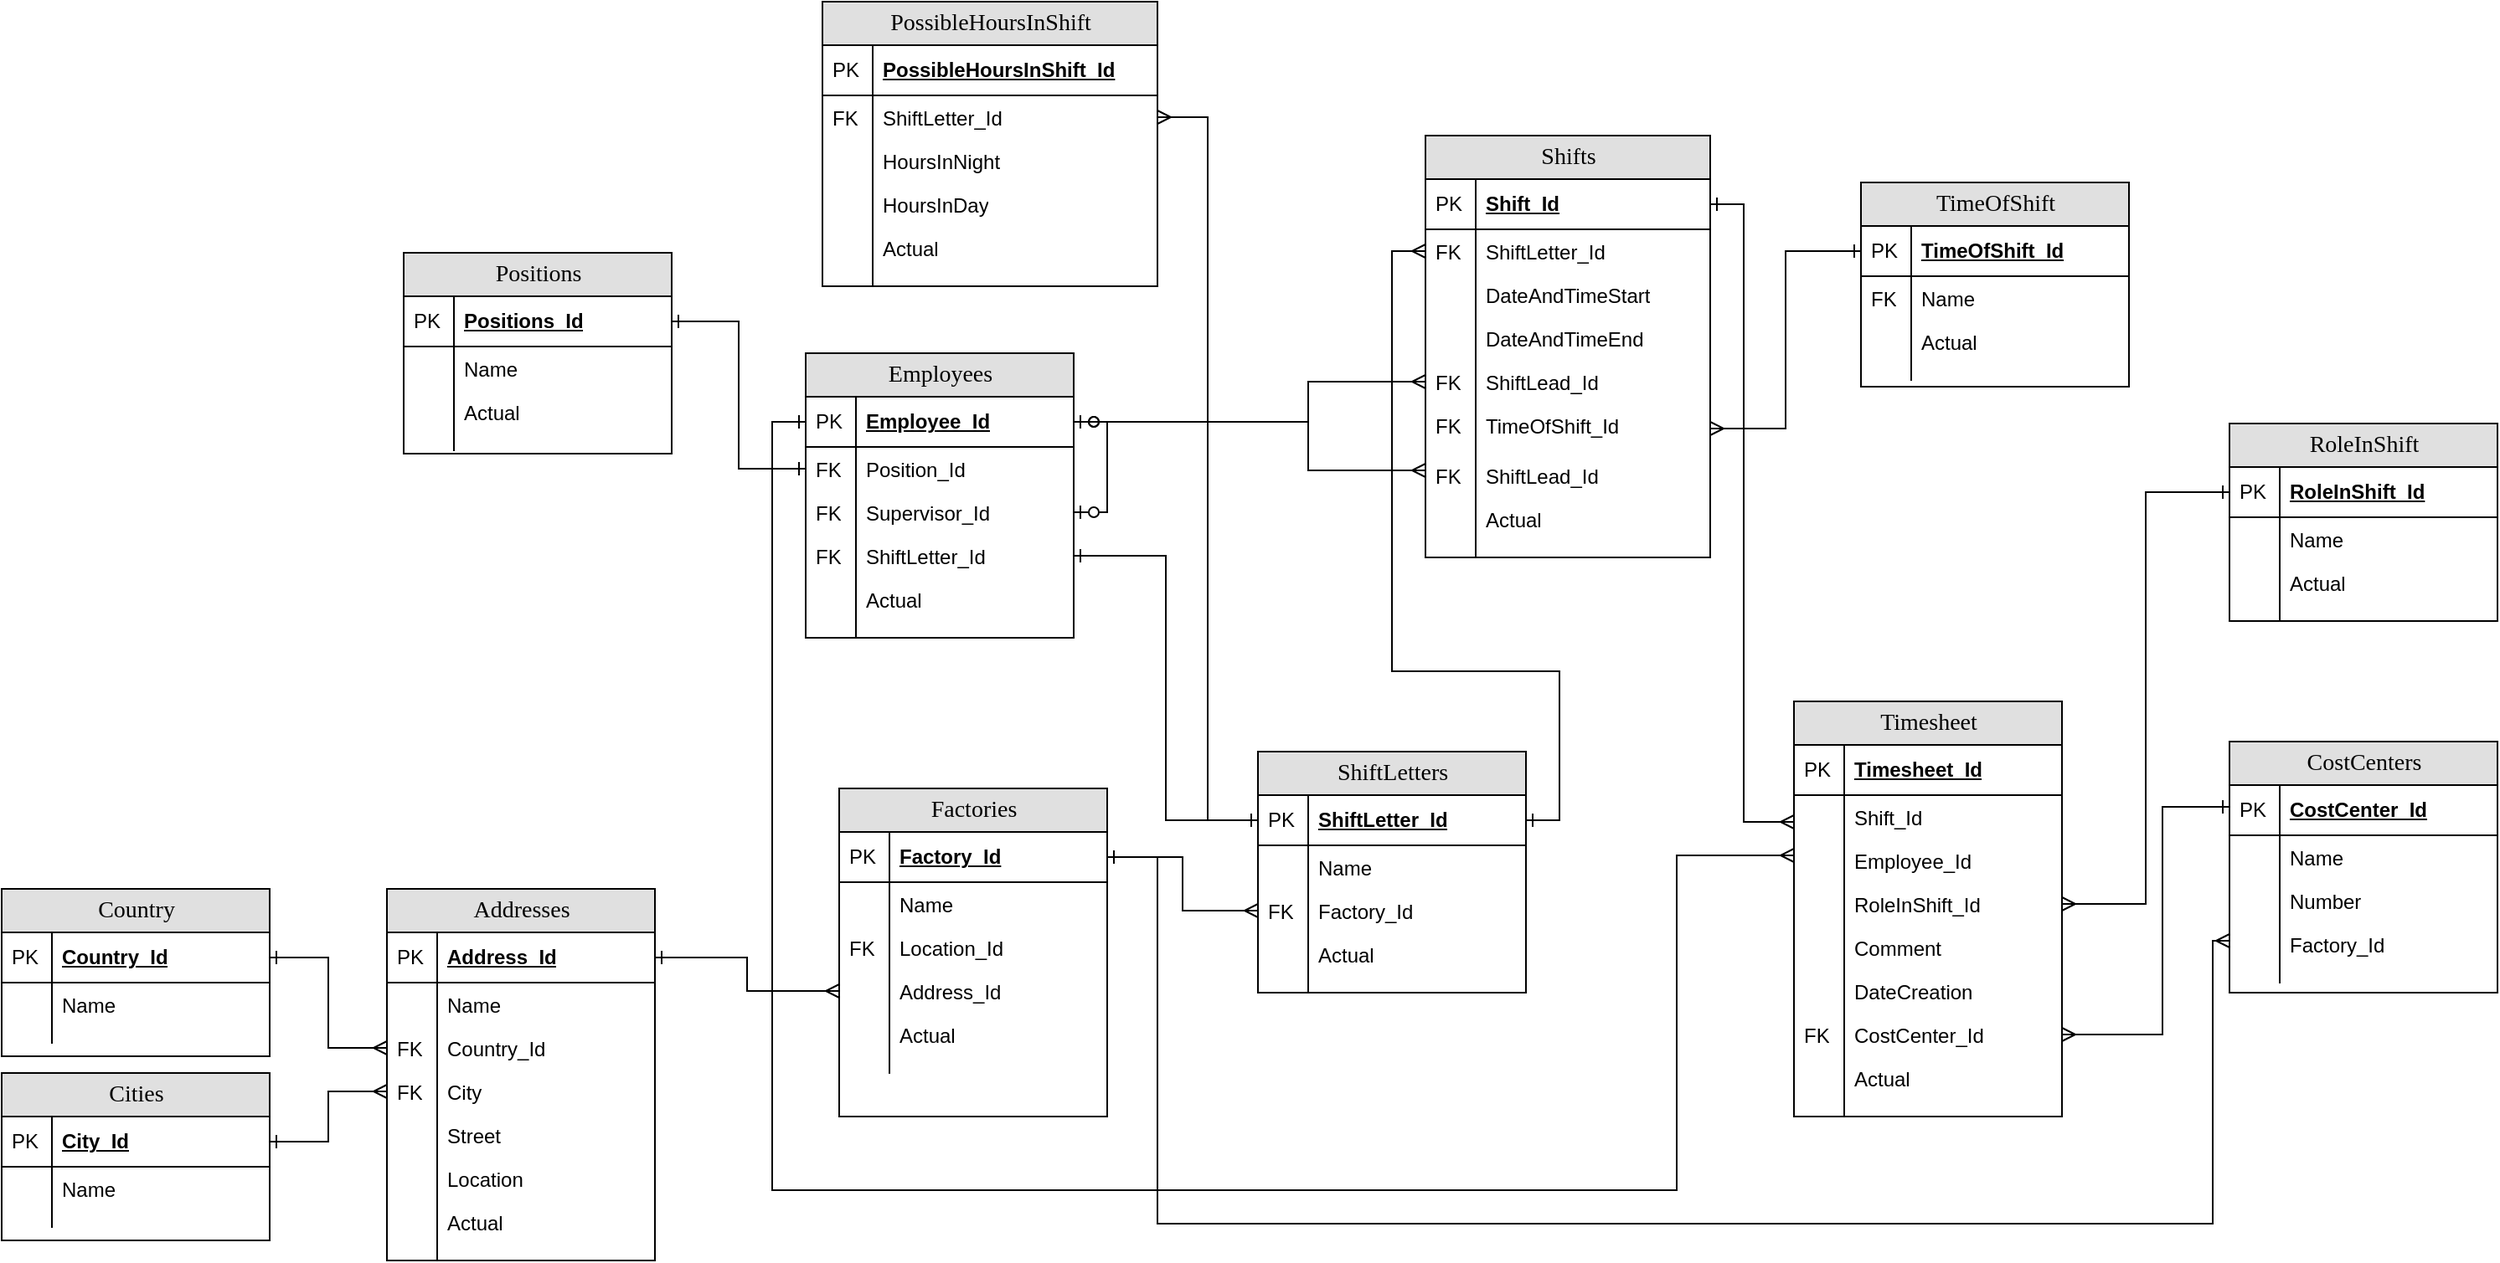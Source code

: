 <mxfile version="21.1.2" type="device">
  <diagram name="Page-1" id="e56a1550-8fbb-45ad-956c-1786394a9013">
    <mxGraphModel dx="2534" dy="844" grid="1" gridSize="10" guides="1" tooltips="1" connect="1" arrows="1" fold="1" page="1" pageScale="1" pageWidth="1100" pageHeight="850" background="none" math="0" shadow="0">
      <root>
        <mxCell id="0" />
        <mxCell id="1" parent="0" />
        <mxCell id="2e49270ec7c68f3f-8" value="Shifts" style="swimlane;html=1;fontStyle=0;childLayout=stackLayout;horizontal=1;startSize=26;fillColor=#e0e0e0;horizontalStack=0;resizeParent=1;resizeLast=0;collapsible=1;marginBottom=0;swimlaneFillColor=#ffffff;align=center;rounded=0;shadow=0;comic=0;labelBackgroundColor=none;strokeWidth=1;fontFamily=Verdana;fontSize=14;swimlaneLine=1;" parent="1" vertex="1">
          <mxGeometry x="450" y="150" width="170" height="252" as="geometry" />
        </mxCell>
        <mxCell id="2e49270ec7c68f3f-9" value="Shift_Id" style="shape=partialRectangle;top=0;left=0;right=0;bottom=1;html=1;align=left;verticalAlign=middle;fillColor=none;spacingLeft=34;spacingRight=4;whiteSpace=wrap;overflow=hidden;rotatable=0;points=[[0,0.5],[1,0.5]];portConstraint=eastwest;dropTarget=0;fontStyle=5;" parent="2e49270ec7c68f3f-8" vertex="1">
          <mxGeometry y="26" width="170" height="30" as="geometry" />
        </mxCell>
        <mxCell id="2e49270ec7c68f3f-10" value="PK" style="shape=partialRectangle;top=0;left=0;bottom=0;html=1;fillColor=none;align=left;verticalAlign=middle;spacingLeft=4;spacingRight=4;whiteSpace=wrap;overflow=hidden;rotatable=0;points=[];portConstraint=eastwest;part=1;" parent="2e49270ec7c68f3f-9" vertex="1" connectable="0">
          <mxGeometry width="30" height="30" as="geometry" />
        </mxCell>
        <mxCell id="2e49270ec7c68f3f-11" value="ShiftLetter_Id" style="shape=partialRectangle;top=0;left=0;right=0;bottom=0;html=1;align=left;verticalAlign=top;fillColor=none;spacingLeft=34;spacingRight=4;whiteSpace=wrap;overflow=hidden;rotatable=0;points=[[0,0.5],[1,0.5]];portConstraint=eastwest;dropTarget=0;" parent="2e49270ec7c68f3f-8" vertex="1">
          <mxGeometry y="56" width="170" height="26" as="geometry" />
        </mxCell>
        <mxCell id="2e49270ec7c68f3f-12" value="FK" style="shape=partialRectangle;top=0;left=0;bottom=0;html=1;fillColor=none;align=left;verticalAlign=top;spacingLeft=4;spacingRight=4;whiteSpace=wrap;overflow=hidden;rotatable=0;points=[];portConstraint=eastwest;part=1;" parent="2e49270ec7c68f3f-11" vertex="1" connectable="0">
          <mxGeometry width="30" height="26" as="geometry" />
        </mxCell>
        <mxCell id="2e49270ec7c68f3f-13" value="DateAndTimeStart" style="shape=partialRectangle;top=0;left=0;right=0;bottom=0;html=1;align=left;verticalAlign=top;fillColor=none;spacingLeft=34;spacingRight=4;whiteSpace=wrap;overflow=hidden;rotatable=0;points=[[0,0.5],[1,0.5]];portConstraint=eastwest;dropTarget=0;" parent="2e49270ec7c68f3f-8" vertex="1">
          <mxGeometry y="82" width="170" height="26" as="geometry" />
        </mxCell>
        <mxCell id="2e49270ec7c68f3f-14" value="" style="shape=partialRectangle;top=0;left=0;bottom=0;html=1;fillColor=none;align=left;verticalAlign=top;spacingLeft=4;spacingRight=4;whiteSpace=wrap;overflow=hidden;rotatable=0;points=[];portConstraint=eastwest;part=1;" parent="2e49270ec7c68f3f-13" vertex="1" connectable="0">
          <mxGeometry width="30" height="26" as="geometry" />
        </mxCell>
        <mxCell id="VwbIHWQN3LmI_sW-iVxG-81" value="DateAndTimeEnd" style="shape=partialRectangle;top=0;left=0;right=0;bottom=0;html=1;align=left;verticalAlign=top;fillColor=none;spacingLeft=34;spacingRight=4;whiteSpace=wrap;overflow=hidden;rotatable=0;points=[[0,0.5],[1,0.5]];portConstraint=eastwest;dropTarget=0;" parent="2e49270ec7c68f3f-8" vertex="1">
          <mxGeometry y="108" width="170" height="26" as="geometry" />
        </mxCell>
        <mxCell id="VwbIHWQN3LmI_sW-iVxG-82" value="" style="shape=partialRectangle;top=0;left=0;bottom=0;html=1;fillColor=none;align=left;verticalAlign=top;spacingLeft=4;spacingRight=4;whiteSpace=wrap;overflow=hidden;rotatable=0;points=[];portConstraint=eastwest;part=1;" parent="VwbIHWQN3LmI_sW-iVxG-81" vertex="1" connectable="0">
          <mxGeometry width="30" height="26" as="geometry" />
        </mxCell>
        <mxCell id="2e49270ec7c68f3f-15" value="ShiftLead_Id" style="shape=partialRectangle;top=0;left=0;right=0;bottom=0;html=1;align=left;verticalAlign=top;fillColor=none;spacingLeft=34;spacingRight=4;whiteSpace=wrap;overflow=hidden;rotatable=0;points=[[0,0.5],[1,0.5]];portConstraint=eastwest;dropTarget=0;" parent="2e49270ec7c68f3f-8" vertex="1">
          <mxGeometry y="134" width="170" height="26" as="geometry" />
        </mxCell>
        <mxCell id="2e49270ec7c68f3f-16" value="FK" style="shape=partialRectangle;top=0;left=0;bottom=0;html=1;fillColor=none;align=left;verticalAlign=top;spacingLeft=4;spacingRight=4;whiteSpace=wrap;overflow=hidden;rotatable=0;points=[];portConstraint=eastwest;part=1;" parent="2e49270ec7c68f3f-15" vertex="1" connectable="0">
          <mxGeometry width="30" height="26" as="geometry" />
        </mxCell>
        <mxCell id="VwbIHWQN3LmI_sW-iVxG-41" value="TimeOfShift_Id" style="shape=partialRectangle;top=0;left=0;right=0;bottom=0;html=1;align=left;verticalAlign=top;fillColor=none;spacingLeft=34;spacingRight=4;whiteSpace=wrap;overflow=hidden;rotatable=0;points=[[0,0.5],[1,0.5]];portConstraint=eastwest;dropTarget=0;" parent="2e49270ec7c68f3f-8" vertex="1">
          <mxGeometry y="160" width="170" height="30" as="geometry" />
        </mxCell>
        <mxCell id="VwbIHWQN3LmI_sW-iVxG-42" value="FK" style="shape=partialRectangle;top=0;left=0;bottom=0;html=1;fillColor=none;align=left;verticalAlign=top;spacingLeft=4;spacingRight=4;whiteSpace=wrap;overflow=hidden;rotatable=0;points=[];portConstraint=eastwest;part=1;" parent="VwbIHWQN3LmI_sW-iVxG-41" vertex="1" connectable="0">
          <mxGeometry width="30" height="30.0" as="geometry" />
        </mxCell>
        <mxCell id="VwbIHWQN3LmI_sW-iVxG-43" value="ShiftLead_Id" style="shape=partialRectangle;top=0;left=0;right=0;bottom=0;html=1;align=left;verticalAlign=top;fillColor=none;spacingLeft=34;spacingRight=4;whiteSpace=wrap;overflow=hidden;rotatable=0;points=[[0,0.5],[1,0.5]];portConstraint=eastwest;dropTarget=0;" parent="2e49270ec7c68f3f-8" vertex="1">
          <mxGeometry y="190" width="170" height="26" as="geometry" />
        </mxCell>
        <mxCell id="VwbIHWQN3LmI_sW-iVxG-44" value="FK" style="shape=partialRectangle;top=0;left=0;bottom=0;html=1;fillColor=none;align=left;verticalAlign=top;spacingLeft=4;spacingRight=4;whiteSpace=wrap;overflow=hidden;rotatable=0;points=[];portConstraint=eastwest;part=1;" parent="VwbIHWQN3LmI_sW-iVxG-43" vertex="1" connectable="0">
          <mxGeometry width="30" height="26" as="geometry" />
        </mxCell>
        <mxCell id="VwbIHWQN3LmI_sW-iVxG-129" value="Actual" style="shape=partialRectangle;top=0;left=0;right=0;bottom=0;html=1;align=left;verticalAlign=top;fillColor=none;spacingLeft=34;spacingRight=4;whiteSpace=wrap;overflow=hidden;rotatable=0;points=[[0,0.5],[1,0.5]];portConstraint=eastwest;dropTarget=0;" parent="2e49270ec7c68f3f-8" vertex="1">
          <mxGeometry y="216" width="170" height="26" as="geometry" />
        </mxCell>
        <mxCell id="VwbIHWQN3LmI_sW-iVxG-130" value="" style="shape=partialRectangle;top=0;left=0;bottom=0;html=1;fillColor=none;align=left;verticalAlign=top;spacingLeft=4;spacingRight=4;whiteSpace=wrap;overflow=hidden;rotatable=0;points=[];portConstraint=eastwest;part=1;" parent="VwbIHWQN3LmI_sW-iVxG-129" vertex="1" connectable="0">
          <mxGeometry width="30" height="26" as="geometry" />
        </mxCell>
        <mxCell id="2e49270ec7c68f3f-17" value="" style="shape=partialRectangle;top=0;left=0;right=0;bottom=0;html=1;align=left;verticalAlign=top;fillColor=none;spacingLeft=34;spacingRight=4;whiteSpace=wrap;overflow=hidden;rotatable=0;points=[[0,0.5],[1,0.5]];portConstraint=eastwest;dropTarget=0;" parent="2e49270ec7c68f3f-8" vertex="1">
          <mxGeometry y="242" width="170" height="10" as="geometry" />
        </mxCell>
        <mxCell id="2e49270ec7c68f3f-18" value="" style="shape=partialRectangle;top=0;left=0;bottom=0;html=1;fillColor=none;align=left;verticalAlign=top;spacingLeft=4;spacingRight=4;whiteSpace=wrap;overflow=hidden;rotatable=0;points=[];portConstraint=eastwest;part=1;" parent="2e49270ec7c68f3f-17" vertex="1" connectable="0">
          <mxGeometry width="30" height="10" as="geometry" />
        </mxCell>
        <mxCell id="2e49270ec7c68f3f-80" value="Employees" style="swimlane;html=1;fontStyle=0;childLayout=stackLayout;horizontal=1;startSize=26;fillColor=#e0e0e0;horizontalStack=0;resizeParent=1;resizeLast=0;collapsible=1;marginBottom=0;swimlaneFillColor=#ffffff;align=center;rounded=0;shadow=0;comic=0;labelBackgroundColor=none;strokeWidth=1;fontFamily=Verdana;fontSize=14" parent="1" vertex="1">
          <mxGeometry x="80" y="280" width="160" height="170" as="geometry" />
        </mxCell>
        <mxCell id="VwbIHWQN3LmI_sW-iVxG-37" style="edgeStyle=orthogonalEdgeStyle;rounded=0;orthogonalLoop=1;jettySize=auto;html=1;exitX=1;exitY=0.5;exitDx=0;exitDy=0;startArrow=ERzeroToOne;startFill=0;endArrow=ERzeroToOne;endFill=0;" parent="2e49270ec7c68f3f-80" source="2e49270ec7c68f3f-81" target="2e49270ec7c68f3f-85" edge="1">
          <mxGeometry relative="1" as="geometry" />
        </mxCell>
        <mxCell id="2e49270ec7c68f3f-81" value="Employee_Id" style="shape=partialRectangle;top=0;left=0;right=0;bottom=1;html=1;align=left;verticalAlign=middle;fillColor=none;spacingLeft=34;spacingRight=4;whiteSpace=wrap;overflow=hidden;rotatable=0;points=[[0,0.5],[1,0.5]];portConstraint=eastwest;dropTarget=0;fontStyle=5;" parent="2e49270ec7c68f3f-80" vertex="1">
          <mxGeometry y="26" width="160" height="30" as="geometry" />
        </mxCell>
        <mxCell id="2e49270ec7c68f3f-82" value="PK" style="shape=partialRectangle;top=0;left=0;bottom=0;html=1;fillColor=none;align=left;verticalAlign=middle;spacingLeft=4;spacingRight=4;whiteSpace=wrap;overflow=hidden;rotatable=0;points=[];portConstraint=eastwest;part=1;" parent="2e49270ec7c68f3f-81" vertex="1" connectable="0">
          <mxGeometry width="30" height="30" as="geometry" />
        </mxCell>
        <mxCell id="2e49270ec7c68f3f-83" value="Position_Id" style="shape=partialRectangle;top=0;left=0;right=0;bottom=0;html=1;align=left;verticalAlign=top;fillColor=none;spacingLeft=34;spacingRight=4;whiteSpace=wrap;overflow=hidden;rotatable=0;points=[[0,0.5],[1,0.5]];portConstraint=eastwest;dropTarget=0;" parent="2e49270ec7c68f3f-80" vertex="1">
          <mxGeometry y="56" width="160" height="26" as="geometry" />
        </mxCell>
        <mxCell id="2e49270ec7c68f3f-84" value="FK" style="shape=partialRectangle;top=0;left=0;bottom=0;html=1;fillColor=none;align=left;verticalAlign=top;spacingLeft=4;spacingRight=4;whiteSpace=wrap;overflow=hidden;rotatable=0;points=[];portConstraint=eastwest;part=1;" parent="2e49270ec7c68f3f-83" vertex="1" connectable="0">
          <mxGeometry width="30" height="26" as="geometry" />
        </mxCell>
        <mxCell id="2e49270ec7c68f3f-85" value="Supervisor_Id" style="shape=partialRectangle;top=0;left=0;right=0;bottom=0;html=1;align=left;verticalAlign=top;fillColor=none;spacingLeft=34;spacingRight=4;whiteSpace=wrap;overflow=hidden;rotatable=0;points=[[0,0.5],[1,0.5]];portConstraint=eastwest;dropTarget=0;" parent="2e49270ec7c68f3f-80" vertex="1">
          <mxGeometry y="82" width="160" height="26" as="geometry" />
        </mxCell>
        <mxCell id="2e49270ec7c68f3f-86" value="FK" style="shape=partialRectangle;top=0;left=0;bottom=0;html=1;fillColor=none;align=left;verticalAlign=top;spacingLeft=4;spacingRight=4;whiteSpace=wrap;overflow=hidden;rotatable=0;points=[];portConstraint=eastwest;part=1;" parent="2e49270ec7c68f3f-85" vertex="1" connectable="0">
          <mxGeometry width="30" height="26" as="geometry" />
        </mxCell>
        <mxCell id="2e49270ec7c68f3f-87" value="ShiftLetter_Id" style="shape=partialRectangle;top=0;left=0;right=0;bottom=0;html=1;align=left;verticalAlign=top;fillColor=none;spacingLeft=34;spacingRight=4;whiteSpace=wrap;overflow=hidden;rotatable=0;points=[[0,0.5],[1,0.5]];portConstraint=eastwest;dropTarget=0;" parent="2e49270ec7c68f3f-80" vertex="1">
          <mxGeometry y="108" width="160" height="26" as="geometry" />
        </mxCell>
        <mxCell id="2e49270ec7c68f3f-88" value="FK" style="shape=partialRectangle;top=0;left=0;bottom=0;html=1;fillColor=none;align=left;verticalAlign=top;spacingLeft=4;spacingRight=4;whiteSpace=wrap;overflow=hidden;rotatable=0;points=[];portConstraint=eastwest;part=1;" parent="2e49270ec7c68f3f-87" vertex="1" connectable="0">
          <mxGeometry width="30" height="26" as="geometry" />
        </mxCell>
        <mxCell id="VwbIHWQN3LmI_sW-iVxG-72" value="Actual" style="shape=partialRectangle;top=0;left=0;right=0;bottom=0;html=1;align=left;verticalAlign=top;fillColor=none;spacingLeft=34;spacingRight=4;whiteSpace=wrap;overflow=hidden;rotatable=0;points=[[0,0.5],[1,0.5]];portConstraint=eastwest;dropTarget=0;" parent="2e49270ec7c68f3f-80" vertex="1">
          <mxGeometry y="134" width="160" height="26" as="geometry" />
        </mxCell>
        <mxCell id="VwbIHWQN3LmI_sW-iVxG-73" value="" style="shape=partialRectangle;top=0;left=0;bottom=0;html=1;fillColor=none;align=left;verticalAlign=top;spacingLeft=4;spacingRight=4;whiteSpace=wrap;overflow=hidden;rotatable=0;points=[];portConstraint=eastwest;part=1;" parent="VwbIHWQN3LmI_sW-iVxG-72" vertex="1" connectable="0">
          <mxGeometry width="30" height="26" as="geometry" />
        </mxCell>
        <mxCell id="2e49270ec7c68f3f-89" value="" style="shape=partialRectangle;top=0;left=0;right=0;bottom=0;html=1;align=left;verticalAlign=top;fillColor=none;spacingLeft=34;spacingRight=4;whiteSpace=wrap;overflow=hidden;rotatable=0;points=[[0,0.5],[1,0.5]];portConstraint=eastwest;dropTarget=0;" parent="2e49270ec7c68f3f-80" vertex="1">
          <mxGeometry y="160" width="160" height="10" as="geometry" />
        </mxCell>
        <mxCell id="2e49270ec7c68f3f-90" value="" style="shape=partialRectangle;top=0;left=0;bottom=0;html=1;fillColor=none;align=left;verticalAlign=top;spacingLeft=4;spacingRight=4;whiteSpace=wrap;overflow=hidden;rotatable=0;points=[];portConstraint=eastwest;part=1;" parent="2e49270ec7c68f3f-89" vertex="1" connectable="0">
          <mxGeometry width="30" height="10" as="geometry" />
        </mxCell>
        <mxCell id="VwbIHWQN3LmI_sW-iVxG-3" value="Timesheet" style="swimlane;html=1;fontStyle=0;childLayout=stackLayout;horizontal=1;startSize=26;fillColor=#e0e0e0;horizontalStack=0;resizeParent=1;resizeLast=0;collapsible=1;marginBottom=0;swimlaneFillColor=#ffffff;align=center;rounded=0;shadow=0;comic=0;labelBackgroundColor=none;strokeWidth=1;fontFamily=Verdana;fontSize=14;swimlaneLine=1;" parent="1" vertex="1">
          <mxGeometry x="670" y="488" width="160" height="248" as="geometry" />
        </mxCell>
        <mxCell id="VwbIHWQN3LmI_sW-iVxG-4" value="Timesheet_Id" style="shape=partialRectangle;top=0;left=0;right=0;bottom=1;html=1;align=left;verticalAlign=middle;fillColor=none;spacingLeft=34;spacingRight=4;whiteSpace=wrap;overflow=hidden;rotatable=0;points=[[0,0.5],[1,0.5]];portConstraint=eastwest;dropTarget=0;fontStyle=5;" parent="VwbIHWQN3LmI_sW-iVxG-3" vertex="1">
          <mxGeometry y="26" width="160" height="30" as="geometry" />
        </mxCell>
        <mxCell id="VwbIHWQN3LmI_sW-iVxG-5" value="PK" style="shape=partialRectangle;top=0;left=0;bottom=0;html=1;fillColor=none;align=left;verticalAlign=middle;spacingLeft=4;spacingRight=4;whiteSpace=wrap;overflow=hidden;rotatable=0;points=[];portConstraint=eastwest;part=1;" parent="VwbIHWQN3LmI_sW-iVxG-4" vertex="1" connectable="0">
          <mxGeometry width="30" height="30" as="geometry" />
        </mxCell>
        <mxCell id="VwbIHWQN3LmI_sW-iVxG-6" value="Shift_Id" style="shape=partialRectangle;top=0;left=0;right=0;bottom=0;html=1;align=left;verticalAlign=top;fillColor=none;spacingLeft=34;spacingRight=4;whiteSpace=wrap;overflow=hidden;rotatable=0;points=[[0,0.5],[1,0.5]];portConstraint=eastwest;dropTarget=0;" parent="VwbIHWQN3LmI_sW-iVxG-3" vertex="1">
          <mxGeometry y="56" width="160" height="26" as="geometry" />
        </mxCell>
        <mxCell id="VwbIHWQN3LmI_sW-iVxG-7" value="" style="shape=partialRectangle;top=0;left=0;bottom=0;html=1;fillColor=none;align=left;verticalAlign=top;spacingLeft=4;spacingRight=4;whiteSpace=wrap;overflow=hidden;rotatable=0;points=[];portConstraint=eastwest;part=1;" parent="VwbIHWQN3LmI_sW-iVxG-6" vertex="1" connectable="0">
          <mxGeometry width="30" height="26" as="geometry" />
        </mxCell>
        <mxCell id="VwbIHWQN3LmI_sW-iVxG-8" value="Employee_Id" style="shape=partialRectangle;top=0;left=0;right=0;bottom=0;html=1;align=left;verticalAlign=top;fillColor=none;spacingLeft=34;spacingRight=4;whiteSpace=wrap;overflow=hidden;rotatable=0;points=[[0,0.5],[1,0.5]];portConstraint=eastwest;dropTarget=0;" parent="VwbIHWQN3LmI_sW-iVxG-3" vertex="1">
          <mxGeometry y="82" width="160" height="26" as="geometry" />
        </mxCell>
        <mxCell id="VwbIHWQN3LmI_sW-iVxG-9" value="" style="shape=partialRectangle;top=0;left=0;bottom=0;html=1;fillColor=none;align=left;verticalAlign=top;spacingLeft=4;spacingRight=4;whiteSpace=wrap;overflow=hidden;rotatable=0;points=[];portConstraint=eastwest;part=1;" parent="VwbIHWQN3LmI_sW-iVxG-8" vertex="1" connectable="0">
          <mxGeometry width="30" height="26" as="geometry" />
        </mxCell>
        <mxCell id="VwbIHWQN3LmI_sW-iVxG-10" value="RoleInShift_Id" style="shape=partialRectangle;top=0;left=0;right=0;bottom=0;html=1;align=left;verticalAlign=top;fillColor=none;spacingLeft=34;spacingRight=4;whiteSpace=wrap;overflow=hidden;rotatable=0;points=[[0,0.5],[1,0.5]];portConstraint=eastwest;dropTarget=0;" parent="VwbIHWQN3LmI_sW-iVxG-3" vertex="1">
          <mxGeometry y="108" width="160" height="26" as="geometry" />
        </mxCell>
        <mxCell id="VwbIHWQN3LmI_sW-iVxG-11" value="" style="shape=partialRectangle;top=0;left=0;bottom=0;html=1;fillColor=none;align=left;verticalAlign=top;spacingLeft=4;spacingRight=4;whiteSpace=wrap;overflow=hidden;rotatable=0;points=[];portConstraint=eastwest;part=1;" parent="VwbIHWQN3LmI_sW-iVxG-10" vertex="1" connectable="0">
          <mxGeometry width="30" height="26" as="geometry" />
        </mxCell>
        <mxCell id="VwbIHWQN3LmI_sW-iVxG-83" value="Comment" style="shape=partialRectangle;top=0;left=0;right=0;bottom=0;html=1;align=left;verticalAlign=top;fillColor=none;spacingLeft=34;spacingRight=4;whiteSpace=wrap;overflow=hidden;rotatable=0;points=[[0,0.5],[1,0.5]];portConstraint=eastwest;dropTarget=0;" parent="VwbIHWQN3LmI_sW-iVxG-3" vertex="1">
          <mxGeometry y="134" width="160" height="26" as="geometry" />
        </mxCell>
        <mxCell id="VwbIHWQN3LmI_sW-iVxG-84" value="" style="shape=partialRectangle;top=0;left=0;bottom=0;html=1;fillColor=none;align=left;verticalAlign=top;spacingLeft=4;spacingRight=4;whiteSpace=wrap;overflow=hidden;rotatable=0;points=[];portConstraint=eastwest;part=1;" parent="VwbIHWQN3LmI_sW-iVxG-83" vertex="1" connectable="0">
          <mxGeometry width="30" height="26" as="geometry" />
        </mxCell>
        <mxCell id="VwbIHWQN3LmI_sW-iVxG-85" value="DateCreation" style="shape=partialRectangle;top=0;left=0;right=0;bottom=0;html=1;align=left;verticalAlign=top;fillColor=none;spacingLeft=34;spacingRight=4;whiteSpace=wrap;overflow=hidden;rotatable=0;points=[[0,0.5],[1,0.5]];portConstraint=eastwest;dropTarget=0;" parent="VwbIHWQN3LmI_sW-iVxG-3" vertex="1">
          <mxGeometry y="160" width="160" height="26" as="geometry" />
        </mxCell>
        <mxCell id="VwbIHWQN3LmI_sW-iVxG-86" value="" style="shape=partialRectangle;top=0;left=0;bottom=0;html=1;fillColor=none;align=left;verticalAlign=top;spacingLeft=4;spacingRight=4;whiteSpace=wrap;overflow=hidden;rotatable=0;points=[];portConstraint=eastwest;part=1;" parent="VwbIHWQN3LmI_sW-iVxG-85" vertex="1" connectable="0">
          <mxGeometry width="30" height="26" as="geometry" />
        </mxCell>
        <mxCell id="VwbIHWQN3LmI_sW-iVxG-87" value="CostCenter_Id" style="shape=partialRectangle;top=0;left=0;right=0;bottom=0;html=1;align=left;verticalAlign=top;fillColor=none;spacingLeft=34;spacingRight=4;whiteSpace=wrap;overflow=hidden;rotatable=0;points=[[0,0.5],[1,0.5]];portConstraint=eastwest;dropTarget=0;" parent="VwbIHWQN3LmI_sW-iVxG-3" vertex="1">
          <mxGeometry y="186" width="160" height="26" as="geometry" />
        </mxCell>
        <mxCell id="VwbIHWQN3LmI_sW-iVxG-88" value="FK" style="shape=partialRectangle;top=0;left=0;bottom=0;html=1;fillColor=none;align=left;verticalAlign=top;spacingLeft=4;spacingRight=4;whiteSpace=wrap;overflow=hidden;rotatable=0;points=[];portConstraint=eastwest;part=1;" parent="VwbIHWQN3LmI_sW-iVxG-87" vertex="1" connectable="0">
          <mxGeometry width="30" height="26" as="geometry" />
        </mxCell>
        <mxCell id="VwbIHWQN3LmI_sW-iVxG-98" value="Actual" style="shape=partialRectangle;top=0;left=0;right=0;bottom=0;html=1;align=left;verticalAlign=top;fillColor=none;spacingLeft=34;spacingRight=4;whiteSpace=wrap;overflow=hidden;rotatable=0;points=[[0,0.5],[1,0.5]];portConstraint=eastwest;dropTarget=0;" parent="VwbIHWQN3LmI_sW-iVxG-3" vertex="1">
          <mxGeometry y="212" width="160" height="26" as="geometry" />
        </mxCell>
        <mxCell id="VwbIHWQN3LmI_sW-iVxG-99" value="" style="shape=partialRectangle;top=0;left=0;bottom=0;html=1;fillColor=none;align=left;verticalAlign=top;spacingLeft=4;spacingRight=4;whiteSpace=wrap;overflow=hidden;rotatable=0;points=[];portConstraint=eastwest;part=1;" parent="VwbIHWQN3LmI_sW-iVxG-98" vertex="1" connectable="0">
          <mxGeometry width="30" height="26" as="geometry" />
        </mxCell>
        <mxCell id="VwbIHWQN3LmI_sW-iVxG-12" value="" style="shape=partialRectangle;top=0;left=0;right=0;bottom=0;html=1;align=left;verticalAlign=top;fillColor=none;spacingLeft=34;spacingRight=4;whiteSpace=wrap;overflow=hidden;rotatable=0;points=[[0,0.5],[1,0.5]];portConstraint=eastwest;dropTarget=0;" parent="VwbIHWQN3LmI_sW-iVxG-3" vertex="1">
          <mxGeometry y="238" width="160" height="10" as="geometry" />
        </mxCell>
        <mxCell id="VwbIHWQN3LmI_sW-iVxG-13" value="" style="shape=partialRectangle;top=0;left=0;bottom=0;html=1;fillColor=none;align=left;verticalAlign=top;spacingLeft=4;spacingRight=4;whiteSpace=wrap;overflow=hidden;rotatable=0;points=[];portConstraint=eastwest;part=1;" parent="VwbIHWQN3LmI_sW-iVxG-12" vertex="1" connectable="0">
          <mxGeometry width="30" height="10" as="geometry" />
        </mxCell>
        <mxCell id="VwbIHWQN3LmI_sW-iVxG-14" value="ShiftLetters" style="swimlane;html=1;fontStyle=0;childLayout=stackLayout;horizontal=1;startSize=26;fillColor=#e0e0e0;horizontalStack=0;resizeParent=1;resizeLast=0;collapsible=1;marginBottom=0;swimlaneFillColor=#ffffff;align=center;rounded=0;shadow=0;comic=0;labelBackgroundColor=none;strokeWidth=1;fontFamily=Verdana;fontSize=14;swimlaneLine=1;" parent="1" vertex="1">
          <mxGeometry x="350" y="518" width="160" height="144" as="geometry" />
        </mxCell>
        <mxCell id="VwbIHWQN3LmI_sW-iVxG-15" value="ShiftLetter_Id" style="shape=partialRectangle;top=0;left=0;right=0;bottom=1;html=1;align=left;verticalAlign=middle;fillColor=none;spacingLeft=34;spacingRight=4;whiteSpace=wrap;overflow=hidden;rotatable=0;points=[[0,0.5],[1,0.5]];portConstraint=eastwest;dropTarget=0;fontStyle=5;" parent="VwbIHWQN3LmI_sW-iVxG-14" vertex="1">
          <mxGeometry y="26" width="160" height="30" as="geometry" />
        </mxCell>
        <mxCell id="VwbIHWQN3LmI_sW-iVxG-16" value="PK" style="shape=partialRectangle;top=0;left=0;bottom=0;html=1;fillColor=none;align=left;verticalAlign=middle;spacingLeft=4;spacingRight=4;whiteSpace=wrap;overflow=hidden;rotatable=0;points=[];portConstraint=eastwest;part=1;" parent="VwbIHWQN3LmI_sW-iVxG-15" vertex="1" connectable="0">
          <mxGeometry width="30" height="30" as="geometry" />
        </mxCell>
        <mxCell id="VwbIHWQN3LmI_sW-iVxG-17" value="Name" style="shape=partialRectangle;top=0;left=0;right=0;bottom=0;html=1;align=left;verticalAlign=top;fillColor=none;spacingLeft=34;spacingRight=4;whiteSpace=wrap;overflow=hidden;rotatable=0;points=[[0,0.5],[1,0.5]];portConstraint=eastwest;dropTarget=0;" parent="VwbIHWQN3LmI_sW-iVxG-14" vertex="1">
          <mxGeometry y="56" width="160" height="26" as="geometry" />
        </mxCell>
        <mxCell id="VwbIHWQN3LmI_sW-iVxG-18" value="" style="shape=partialRectangle;top=0;left=0;bottom=0;html=1;fillColor=none;align=left;verticalAlign=top;spacingLeft=4;spacingRight=4;whiteSpace=wrap;overflow=hidden;rotatable=0;points=[];portConstraint=eastwest;part=1;" parent="VwbIHWQN3LmI_sW-iVxG-17" vertex="1" connectable="0">
          <mxGeometry width="30" height="26" as="geometry" />
        </mxCell>
        <mxCell id="VwbIHWQN3LmI_sW-iVxG-19" value="Factory_Id" style="shape=partialRectangle;top=0;left=0;right=0;bottom=0;html=1;align=left;verticalAlign=top;fillColor=none;spacingLeft=34;spacingRight=4;whiteSpace=wrap;overflow=hidden;rotatable=0;points=[[0,0.5],[1,0.5]];portConstraint=eastwest;dropTarget=0;" parent="VwbIHWQN3LmI_sW-iVxG-14" vertex="1">
          <mxGeometry y="82" width="160" height="26" as="geometry" />
        </mxCell>
        <mxCell id="VwbIHWQN3LmI_sW-iVxG-20" value="FK" style="shape=partialRectangle;top=0;left=0;bottom=0;html=1;fillColor=none;align=left;verticalAlign=top;spacingLeft=4;spacingRight=4;whiteSpace=wrap;overflow=hidden;rotatable=0;points=[];portConstraint=eastwest;part=1;" parent="VwbIHWQN3LmI_sW-iVxG-19" vertex="1" connectable="0">
          <mxGeometry width="30" height="26" as="geometry" />
        </mxCell>
        <mxCell id="VwbIHWQN3LmI_sW-iVxG-21" value="Actual" style="shape=partialRectangle;top=0;left=0;right=0;bottom=0;html=1;align=left;verticalAlign=top;fillColor=none;spacingLeft=34;spacingRight=4;whiteSpace=wrap;overflow=hidden;rotatable=0;points=[[0,0.5],[1,0.5]];portConstraint=eastwest;dropTarget=0;" parent="VwbIHWQN3LmI_sW-iVxG-14" vertex="1">
          <mxGeometry y="108" width="160" height="26" as="geometry" />
        </mxCell>
        <mxCell id="VwbIHWQN3LmI_sW-iVxG-22" value="" style="shape=partialRectangle;top=0;left=0;bottom=0;html=1;fillColor=none;align=left;verticalAlign=top;spacingLeft=4;spacingRight=4;whiteSpace=wrap;overflow=hidden;rotatable=0;points=[];portConstraint=eastwest;part=1;" parent="VwbIHWQN3LmI_sW-iVxG-21" vertex="1" connectable="0">
          <mxGeometry width="30" height="26" as="geometry" />
        </mxCell>
        <mxCell id="VwbIHWQN3LmI_sW-iVxG-23" value="" style="shape=partialRectangle;top=0;left=0;right=0;bottom=0;html=1;align=left;verticalAlign=top;fillColor=none;spacingLeft=34;spacingRight=4;whiteSpace=wrap;overflow=hidden;rotatable=0;points=[[0,0.5],[1,0.5]];portConstraint=eastwest;dropTarget=0;" parent="VwbIHWQN3LmI_sW-iVxG-14" vertex="1">
          <mxGeometry y="134" width="160" height="10" as="geometry" />
        </mxCell>
        <mxCell id="VwbIHWQN3LmI_sW-iVxG-24" value="" style="shape=partialRectangle;top=0;left=0;bottom=0;html=1;fillColor=none;align=left;verticalAlign=top;spacingLeft=4;spacingRight=4;whiteSpace=wrap;overflow=hidden;rotatable=0;points=[];portConstraint=eastwest;part=1;" parent="VwbIHWQN3LmI_sW-iVxG-23" vertex="1" connectable="0">
          <mxGeometry width="30" height="10" as="geometry" />
        </mxCell>
        <mxCell id="VwbIHWQN3LmI_sW-iVxG-25" value="Positions" style="swimlane;html=1;fontStyle=0;childLayout=stackLayout;horizontal=1;startSize=26;fillColor=#e0e0e0;horizontalStack=0;resizeParent=1;resizeLast=0;collapsible=1;marginBottom=0;swimlaneFillColor=#ffffff;align=center;rounded=0;shadow=0;comic=0;labelBackgroundColor=none;strokeWidth=1;fontFamily=Verdana;fontSize=14;swimlaneLine=1;" parent="1" vertex="1">
          <mxGeometry x="-160" y="220" width="160" height="120" as="geometry" />
        </mxCell>
        <mxCell id="VwbIHWQN3LmI_sW-iVxG-26" value="Positions_Id" style="shape=partialRectangle;top=0;left=0;right=0;bottom=1;html=1;align=left;verticalAlign=middle;fillColor=none;spacingLeft=34;spacingRight=4;whiteSpace=wrap;overflow=hidden;rotatable=0;points=[[0,0.5],[1,0.5]];portConstraint=eastwest;dropTarget=0;fontStyle=5;" parent="VwbIHWQN3LmI_sW-iVxG-25" vertex="1">
          <mxGeometry y="26" width="160" height="30" as="geometry" />
        </mxCell>
        <mxCell id="VwbIHWQN3LmI_sW-iVxG-27" value="PK" style="shape=partialRectangle;top=0;left=0;bottom=0;html=1;fillColor=none;align=left;verticalAlign=middle;spacingLeft=4;spacingRight=4;whiteSpace=wrap;overflow=hidden;rotatable=0;points=[];portConstraint=eastwest;part=1;" parent="VwbIHWQN3LmI_sW-iVxG-26" vertex="1" connectable="0">
          <mxGeometry width="30" height="30" as="geometry" />
        </mxCell>
        <mxCell id="VwbIHWQN3LmI_sW-iVxG-28" value="Name" style="shape=partialRectangle;top=0;left=0;right=0;bottom=0;html=1;align=left;verticalAlign=top;fillColor=none;spacingLeft=34;spacingRight=4;whiteSpace=wrap;overflow=hidden;rotatable=0;points=[[0,0.5],[1,0.5]];portConstraint=eastwest;dropTarget=0;" parent="VwbIHWQN3LmI_sW-iVxG-25" vertex="1">
          <mxGeometry y="56" width="160" height="26" as="geometry" />
        </mxCell>
        <mxCell id="VwbIHWQN3LmI_sW-iVxG-29" value="" style="shape=partialRectangle;top=0;left=0;bottom=0;html=1;fillColor=none;align=left;verticalAlign=top;spacingLeft=4;spacingRight=4;whiteSpace=wrap;overflow=hidden;rotatable=0;points=[];portConstraint=eastwest;part=1;" parent="VwbIHWQN3LmI_sW-iVxG-28" vertex="1" connectable="0">
          <mxGeometry width="30" height="26" as="geometry" />
        </mxCell>
        <mxCell id="VwbIHWQN3LmI_sW-iVxG-74" value="Actual" style="shape=partialRectangle;top=0;left=0;right=0;bottom=0;html=1;align=left;verticalAlign=top;fillColor=none;spacingLeft=34;spacingRight=4;whiteSpace=wrap;overflow=hidden;rotatable=0;points=[[0,0.5],[1,0.5]];portConstraint=eastwest;dropTarget=0;" parent="VwbIHWQN3LmI_sW-iVxG-25" vertex="1">
          <mxGeometry y="82" width="160" height="26" as="geometry" />
        </mxCell>
        <mxCell id="VwbIHWQN3LmI_sW-iVxG-75" value="" style="shape=partialRectangle;top=0;left=0;bottom=0;html=1;fillColor=none;align=left;verticalAlign=top;spacingLeft=4;spacingRight=4;whiteSpace=wrap;overflow=hidden;rotatable=0;points=[];portConstraint=eastwest;part=1;" parent="VwbIHWQN3LmI_sW-iVxG-74" vertex="1" connectable="0">
          <mxGeometry width="30" height="26" as="geometry" />
        </mxCell>
        <mxCell id="VwbIHWQN3LmI_sW-iVxG-34" value="" style="shape=partialRectangle;top=0;left=0;right=0;bottom=0;html=1;align=left;verticalAlign=top;fillColor=none;spacingLeft=34;spacingRight=4;whiteSpace=wrap;overflow=hidden;rotatable=0;points=[[0,0.5],[1,0.5]];portConstraint=eastwest;dropTarget=0;" parent="VwbIHWQN3LmI_sW-iVxG-25" vertex="1">
          <mxGeometry y="108" width="160" height="10" as="geometry" />
        </mxCell>
        <mxCell id="VwbIHWQN3LmI_sW-iVxG-35" value="" style="shape=partialRectangle;top=0;left=0;bottom=0;html=1;fillColor=none;align=left;verticalAlign=top;spacingLeft=4;spacingRight=4;whiteSpace=wrap;overflow=hidden;rotatable=0;points=[];portConstraint=eastwest;part=1;" parent="VwbIHWQN3LmI_sW-iVxG-34" vertex="1" connectable="0">
          <mxGeometry width="30" height="10" as="geometry" />
        </mxCell>
        <mxCell id="VwbIHWQN3LmI_sW-iVxG-38" style="edgeStyle=orthogonalEdgeStyle;rounded=0;orthogonalLoop=1;jettySize=auto;html=1;startArrow=ERone;startFill=0;endArrow=ERone;endFill=0;" parent="1" source="2e49270ec7c68f3f-83" target="VwbIHWQN3LmI_sW-iVxG-26" edge="1">
          <mxGeometry relative="1" as="geometry" />
        </mxCell>
        <mxCell id="VwbIHWQN3LmI_sW-iVxG-39" style="edgeStyle=orthogonalEdgeStyle;rounded=0;orthogonalLoop=1;jettySize=auto;html=1;startArrow=ERone;startFill=0;endArrow=ERone;endFill=0;" parent="1" source="2e49270ec7c68f3f-87" target="VwbIHWQN3LmI_sW-iVxG-15" edge="1">
          <mxGeometry relative="1" as="geometry" />
        </mxCell>
        <mxCell id="VwbIHWQN3LmI_sW-iVxG-40" style="edgeStyle=orthogonalEdgeStyle;rounded=0;orthogonalLoop=1;jettySize=auto;html=1;startArrow=ERzeroToOne;startFill=0;endArrow=ERmany;endFill=0;" parent="1" source="2e49270ec7c68f3f-81" target="2e49270ec7c68f3f-15" edge="1">
          <mxGeometry relative="1" as="geometry">
            <Array as="points">
              <mxPoint x="380" y="321" />
              <mxPoint x="380" y="297" />
            </Array>
          </mxGeometry>
        </mxCell>
        <mxCell id="VwbIHWQN3LmI_sW-iVxG-45" value="TimeOfShift" style="swimlane;html=1;fontStyle=0;childLayout=stackLayout;horizontal=1;startSize=26;fillColor=#e0e0e0;horizontalStack=0;resizeParent=1;resizeLast=0;collapsible=1;marginBottom=0;swimlaneFillColor=#ffffff;align=center;rounded=0;shadow=0;comic=0;labelBackgroundColor=none;strokeWidth=1;fontFamily=Verdana;fontSize=14" parent="1" vertex="1">
          <mxGeometry x="710" y="178" width="160" height="122" as="geometry" />
        </mxCell>
        <mxCell id="VwbIHWQN3LmI_sW-iVxG-47" value="TimeOfShift_Id" style="shape=partialRectangle;top=0;left=0;right=0;bottom=1;html=1;align=left;verticalAlign=middle;fillColor=none;spacingLeft=34;spacingRight=4;whiteSpace=wrap;overflow=hidden;rotatable=0;points=[[0,0.5],[1,0.5]];portConstraint=eastwest;dropTarget=0;fontStyle=5;" parent="VwbIHWQN3LmI_sW-iVxG-45" vertex="1">
          <mxGeometry y="26" width="160" height="30" as="geometry" />
        </mxCell>
        <mxCell id="VwbIHWQN3LmI_sW-iVxG-48" value="PK" style="shape=partialRectangle;top=0;left=0;bottom=0;html=1;fillColor=none;align=left;verticalAlign=middle;spacingLeft=4;spacingRight=4;whiteSpace=wrap;overflow=hidden;rotatable=0;points=[];portConstraint=eastwest;part=1;" parent="VwbIHWQN3LmI_sW-iVxG-47" vertex="1" connectable="0">
          <mxGeometry width="30" height="30" as="geometry" />
        </mxCell>
        <mxCell id="VwbIHWQN3LmI_sW-iVxG-49" value="Name" style="shape=partialRectangle;top=0;left=0;right=0;bottom=0;html=1;align=left;verticalAlign=top;fillColor=none;spacingLeft=34;spacingRight=4;whiteSpace=wrap;overflow=hidden;rotatable=0;points=[[0,0.5],[1,0.5]];portConstraint=eastwest;dropTarget=0;" parent="VwbIHWQN3LmI_sW-iVxG-45" vertex="1">
          <mxGeometry y="56" width="160" height="26" as="geometry" />
        </mxCell>
        <mxCell id="VwbIHWQN3LmI_sW-iVxG-50" value="FK" style="shape=partialRectangle;top=0;left=0;bottom=0;html=1;fillColor=none;align=left;verticalAlign=top;spacingLeft=4;spacingRight=4;whiteSpace=wrap;overflow=hidden;rotatable=0;points=[];portConstraint=eastwest;part=1;" parent="VwbIHWQN3LmI_sW-iVxG-49" vertex="1" connectable="0">
          <mxGeometry width="30" height="26" as="geometry" />
        </mxCell>
        <mxCell id="VwbIHWQN3LmI_sW-iVxG-127" value="Actual" style="shape=partialRectangle;top=0;left=0;right=0;bottom=0;html=1;align=left;verticalAlign=top;fillColor=none;spacingLeft=34;spacingRight=4;whiteSpace=wrap;overflow=hidden;rotatable=0;points=[[0,0.5],[1,0.5]];portConstraint=eastwest;dropTarget=0;" parent="VwbIHWQN3LmI_sW-iVxG-45" vertex="1">
          <mxGeometry y="82" width="160" height="26" as="geometry" />
        </mxCell>
        <mxCell id="VwbIHWQN3LmI_sW-iVxG-128" value="" style="shape=partialRectangle;top=0;left=0;bottom=0;html=1;fillColor=none;align=left;verticalAlign=top;spacingLeft=4;spacingRight=4;whiteSpace=wrap;overflow=hidden;rotatable=0;points=[];portConstraint=eastwest;part=1;" parent="VwbIHWQN3LmI_sW-iVxG-127" vertex="1" connectable="0">
          <mxGeometry width="30" height="26" as="geometry" />
        </mxCell>
        <mxCell id="VwbIHWQN3LmI_sW-iVxG-55" value="" style="shape=partialRectangle;top=0;left=0;right=0;bottom=0;html=1;align=left;verticalAlign=top;fillColor=none;spacingLeft=34;spacingRight=4;whiteSpace=wrap;overflow=hidden;rotatable=0;points=[[0,0.5],[1,0.5]];portConstraint=eastwest;dropTarget=0;" parent="VwbIHWQN3LmI_sW-iVxG-45" vertex="1">
          <mxGeometry y="108" width="160" height="10" as="geometry" />
        </mxCell>
        <mxCell id="VwbIHWQN3LmI_sW-iVxG-56" value="" style="shape=partialRectangle;top=0;left=0;bottom=0;html=1;fillColor=none;align=left;verticalAlign=top;spacingLeft=4;spacingRight=4;whiteSpace=wrap;overflow=hidden;rotatable=0;points=[];portConstraint=eastwest;part=1;" parent="VwbIHWQN3LmI_sW-iVxG-55" vertex="1" connectable="0">
          <mxGeometry width="30" height="10" as="geometry" />
        </mxCell>
        <mxCell id="VwbIHWQN3LmI_sW-iVxG-57" value="Factories" style="swimlane;html=1;fontStyle=0;childLayout=stackLayout;horizontal=1;startSize=26;fillColor=#e0e0e0;horizontalStack=0;resizeParent=1;resizeLast=0;collapsible=1;marginBottom=0;swimlaneFillColor=#ffffff;align=center;rounded=0;shadow=0;comic=0;labelBackgroundColor=none;strokeWidth=1;fontFamily=Verdana;fontSize=14;swimlaneLine=1;" parent="1" vertex="1">
          <mxGeometry x="100" y="540" width="160" height="196" as="geometry" />
        </mxCell>
        <mxCell id="VwbIHWQN3LmI_sW-iVxG-58" value="Factory_Id" style="shape=partialRectangle;top=0;left=0;right=0;bottom=1;html=1;align=left;verticalAlign=middle;fillColor=none;spacingLeft=34;spacingRight=4;whiteSpace=wrap;overflow=hidden;rotatable=0;points=[[0,0.5],[1,0.5]];portConstraint=eastwest;dropTarget=0;fontStyle=5;" parent="VwbIHWQN3LmI_sW-iVxG-57" vertex="1">
          <mxGeometry y="26" width="160" height="30" as="geometry" />
        </mxCell>
        <mxCell id="VwbIHWQN3LmI_sW-iVxG-59" value="PK" style="shape=partialRectangle;top=0;left=0;bottom=0;html=1;fillColor=none;align=left;verticalAlign=middle;spacingLeft=4;spacingRight=4;whiteSpace=wrap;overflow=hidden;rotatable=0;points=[];portConstraint=eastwest;part=1;" parent="VwbIHWQN3LmI_sW-iVxG-58" vertex="1" connectable="0">
          <mxGeometry width="30" height="30" as="geometry" />
        </mxCell>
        <mxCell id="VwbIHWQN3LmI_sW-iVxG-60" value="Name" style="shape=partialRectangle;top=0;left=0;right=0;bottom=0;html=1;align=left;verticalAlign=top;fillColor=none;spacingLeft=34;spacingRight=4;whiteSpace=wrap;overflow=hidden;rotatable=0;points=[[0,0.5],[1,0.5]];portConstraint=eastwest;dropTarget=0;" parent="VwbIHWQN3LmI_sW-iVxG-57" vertex="1">
          <mxGeometry y="56" width="160" height="26" as="geometry" />
        </mxCell>
        <mxCell id="VwbIHWQN3LmI_sW-iVxG-61" value="" style="shape=partialRectangle;top=0;left=0;bottom=0;html=1;fillColor=none;align=left;verticalAlign=top;spacingLeft=4;spacingRight=4;whiteSpace=wrap;overflow=hidden;rotatable=0;points=[];portConstraint=eastwest;part=1;" parent="VwbIHWQN3LmI_sW-iVxG-60" vertex="1" connectable="0">
          <mxGeometry width="30" height="26" as="geometry" />
        </mxCell>
        <mxCell id="VwbIHWQN3LmI_sW-iVxG-62" value="Location_Id" style="shape=partialRectangle;top=0;left=0;right=0;bottom=0;html=1;align=left;verticalAlign=top;fillColor=none;spacingLeft=34;spacingRight=4;whiteSpace=wrap;overflow=hidden;rotatable=0;points=[[0,0.5],[1,0.5]];portConstraint=eastwest;dropTarget=0;" parent="VwbIHWQN3LmI_sW-iVxG-57" vertex="1">
          <mxGeometry y="82" width="160" height="26" as="geometry" />
        </mxCell>
        <mxCell id="VwbIHWQN3LmI_sW-iVxG-63" value="FK" style="shape=partialRectangle;top=0;left=0;bottom=0;html=1;fillColor=none;align=left;verticalAlign=top;spacingLeft=4;spacingRight=4;whiteSpace=wrap;overflow=hidden;rotatable=0;points=[];portConstraint=eastwest;part=1;" parent="VwbIHWQN3LmI_sW-iVxG-62" vertex="1" connectable="0">
          <mxGeometry width="30" height="26" as="geometry" />
        </mxCell>
        <mxCell id="VwbIHWQN3LmI_sW-iVxG-94" value="Address_Id" style="shape=partialRectangle;top=0;left=0;right=0;bottom=0;html=1;align=left;verticalAlign=top;fillColor=none;spacingLeft=34;spacingRight=4;whiteSpace=wrap;overflow=hidden;rotatable=0;points=[[0,0.5],[1,0.5]];portConstraint=eastwest;dropTarget=0;" parent="VwbIHWQN3LmI_sW-iVxG-57" vertex="1">
          <mxGeometry y="108" width="160" height="26" as="geometry" />
        </mxCell>
        <mxCell id="VwbIHWQN3LmI_sW-iVxG-95" value="" style="shape=partialRectangle;top=0;left=0;bottom=0;html=1;fillColor=none;align=left;verticalAlign=top;spacingLeft=4;spacingRight=4;whiteSpace=wrap;overflow=hidden;rotatable=0;points=[];portConstraint=eastwest;part=1;" parent="VwbIHWQN3LmI_sW-iVxG-94" vertex="1" connectable="0">
          <mxGeometry width="30" height="26" as="geometry" />
        </mxCell>
        <mxCell id="VwbIHWQN3LmI_sW-iVxG-76" value="Actual" style="shape=partialRectangle;top=0;left=0;right=0;bottom=0;html=1;align=left;verticalAlign=top;fillColor=none;spacingLeft=34;spacingRight=4;whiteSpace=wrap;overflow=hidden;rotatable=0;points=[[0,0.5],[1,0.5]];portConstraint=eastwest;dropTarget=0;" parent="VwbIHWQN3LmI_sW-iVxG-57" vertex="1">
          <mxGeometry y="134" width="160" height="26" as="geometry" />
        </mxCell>
        <mxCell id="VwbIHWQN3LmI_sW-iVxG-77" value="" style="shape=partialRectangle;top=0;left=0;bottom=0;html=1;fillColor=none;align=left;verticalAlign=top;spacingLeft=4;spacingRight=4;whiteSpace=wrap;overflow=hidden;rotatable=0;points=[];portConstraint=eastwest;part=1;" parent="VwbIHWQN3LmI_sW-iVxG-76" vertex="1" connectable="0">
          <mxGeometry width="30" height="26" as="geometry" />
        </mxCell>
        <mxCell id="VwbIHWQN3LmI_sW-iVxG-66" value="" style="shape=partialRectangle;top=0;left=0;right=0;bottom=0;html=1;align=left;verticalAlign=top;fillColor=none;spacingLeft=34;spacingRight=4;whiteSpace=wrap;overflow=hidden;rotatable=0;points=[[0,0.5],[1,0.5]];portConstraint=eastwest;dropTarget=0;" parent="VwbIHWQN3LmI_sW-iVxG-57" vertex="1">
          <mxGeometry y="160" width="160" height="10" as="geometry" />
        </mxCell>
        <mxCell id="VwbIHWQN3LmI_sW-iVxG-67" value="" style="shape=partialRectangle;top=0;left=0;bottom=0;html=1;fillColor=none;align=left;verticalAlign=top;spacingLeft=4;spacingRight=4;whiteSpace=wrap;overflow=hidden;rotatable=0;points=[];portConstraint=eastwest;part=1;" parent="VwbIHWQN3LmI_sW-iVxG-66" vertex="1" connectable="0">
          <mxGeometry width="30" height="10" as="geometry" />
        </mxCell>
        <mxCell id="VwbIHWQN3LmI_sW-iVxG-68" style="edgeStyle=orthogonalEdgeStyle;rounded=0;orthogonalLoop=1;jettySize=auto;html=1;startArrow=ERone;startFill=0;endArrow=ERmany;endFill=0;" parent="1" source="VwbIHWQN3LmI_sW-iVxG-58" target="VwbIHWQN3LmI_sW-iVxG-19" edge="1">
          <mxGeometry relative="1" as="geometry" />
        </mxCell>
        <mxCell id="VwbIHWQN3LmI_sW-iVxG-69" style="edgeStyle=orthogonalEdgeStyle;rounded=0;orthogonalLoop=1;jettySize=auto;html=1;exitX=1;exitY=0.5;exitDx=0;exitDy=0;startArrow=ERone;startFill=0;endArrow=ERmany;endFill=0;" parent="1" source="VwbIHWQN3LmI_sW-iVxG-15" target="2e49270ec7c68f3f-11" edge="1">
          <mxGeometry relative="1" as="geometry">
            <Array as="points">
              <mxPoint x="530" y="559" />
              <mxPoint x="530" y="470" />
              <mxPoint x="430" y="470" />
              <mxPoint x="430" y="219" />
            </Array>
          </mxGeometry>
        </mxCell>
        <mxCell id="VwbIHWQN3LmI_sW-iVxG-70" style="edgeStyle=orthogonalEdgeStyle;rounded=0;orthogonalLoop=1;jettySize=auto;html=1;startArrow=ERone;startFill=0;endArrow=ERmany;endFill=0;" parent="1" source="2e49270ec7c68f3f-9" target="VwbIHWQN3LmI_sW-iVxG-6" edge="1">
          <mxGeometry relative="1" as="geometry">
            <Array as="points">
              <mxPoint x="640" y="191" />
              <mxPoint x="640" y="560" />
            </Array>
          </mxGeometry>
        </mxCell>
        <mxCell id="VwbIHWQN3LmI_sW-iVxG-71" style="edgeStyle=orthogonalEdgeStyle;rounded=0;orthogonalLoop=1;jettySize=auto;html=1;entryX=0;entryY=0.5;entryDx=0;entryDy=0;startArrow=ERmany;startFill=0;endArrow=ERone;endFill=0;" parent="1" source="VwbIHWQN3LmI_sW-iVxG-8" target="2e49270ec7c68f3f-81" edge="1">
          <mxGeometry relative="1" as="geometry">
            <Array as="points">
              <mxPoint x="600" y="580" />
              <mxPoint x="600" y="780" />
              <mxPoint x="60" y="780" />
              <mxPoint x="60" y="321" />
            </Array>
          </mxGeometry>
        </mxCell>
        <mxCell id="VwbIHWQN3LmI_sW-iVxG-79" style="edgeStyle=orthogonalEdgeStyle;rounded=0;orthogonalLoop=1;jettySize=auto;html=1;startArrow=ERone;startFill=0;endArrow=ERmany;endFill=0;" parent="1" source="VwbIHWQN3LmI_sW-iVxG-47" target="VwbIHWQN3LmI_sW-iVxG-41" edge="1">
          <mxGeometry relative="1" as="geometry" />
        </mxCell>
        <mxCell id="VwbIHWQN3LmI_sW-iVxG-80" style="edgeStyle=orthogonalEdgeStyle;rounded=0;orthogonalLoop=1;jettySize=auto;html=1;entryX=1;entryY=0.5;entryDx=0;entryDy=0;endArrow=ERone;endFill=0;startArrow=ERmany;startFill=0;" parent="1" source="VwbIHWQN3LmI_sW-iVxG-43" target="2e49270ec7c68f3f-81" edge="1">
          <mxGeometry relative="1" as="geometry">
            <Array as="points">
              <mxPoint x="380" y="350" />
              <mxPoint x="380" y="321" />
            </Array>
          </mxGeometry>
        </mxCell>
        <mxCell id="VwbIHWQN3LmI_sW-iVxG-89" value="Country" style="swimlane;html=1;fontStyle=0;childLayout=stackLayout;horizontal=1;startSize=26;fillColor=#e0e0e0;horizontalStack=0;resizeParent=1;resizeLast=0;collapsible=1;marginBottom=0;swimlaneFillColor=#ffffff;align=center;rounded=0;shadow=0;comic=0;labelBackgroundColor=none;strokeWidth=1;fontFamily=Verdana;fontSize=14;swimlaneLine=1;" parent="1" vertex="1">
          <mxGeometry x="-400" y="600" width="160" height="100" as="geometry" />
        </mxCell>
        <mxCell id="VwbIHWQN3LmI_sW-iVxG-90" value="Country_Id" style="shape=partialRectangle;top=0;left=0;right=0;bottom=1;html=1;align=left;verticalAlign=middle;fillColor=none;spacingLeft=34;spacingRight=4;whiteSpace=wrap;overflow=hidden;rotatable=0;points=[[0,0.5],[1,0.5]];portConstraint=eastwest;dropTarget=0;fontStyle=5;" parent="VwbIHWQN3LmI_sW-iVxG-89" vertex="1">
          <mxGeometry y="26" width="160" height="30" as="geometry" />
        </mxCell>
        <mxCell id="VwbIHWQN3LmI_sW-iVxG-91" value="PK" style="shape=partialRectangle;top=0;left=0;bottom=0;html=1;fillColor=none;align=left;verticalAlign=middle;spacingLeft=4;spacingRight=4;whiteSpace=wrap;overflow=hidden;rotatable=0;points=[];portConstraint=eastwest;part=1;" parent="VwbIHWQN3LmI_sW-iVxG-90" vertex="1" connectable="0">
          <mxGeometry width="30" height="30" as="geometry" />
        </mxCell>
        <mxCell id="VwbIHWQN3LmI_sW-iVxG-92" value="Name" style="shape=partialRectangle;top=0;left=0;right=0;bottom=0;html=1;align=left;verticalAlign=top;fillColor=none;spacingLeft=34;spacingRight=4;whiteSpace=wrap;overflow=hidden;rotatable=0;points=[[0,0.5],[1,0.5]];portConstraint=eastwest;dropTarget=0;" parent="VwbIHWQN3LmI_sW-iVxG-89" vertex="1">
          <mxGeometry y="56" width="160" height="26" as="geometry" />
        </mxCell>
        <mxCell id="VwbIHWQN3LmI_sW-iVxG-93" value="" style="shape=partialRectangle;top=0;left=0;bottom=0;html=1;fillColor=none;align=left;verticalAlign=top;spacingLeft=4;spacingRight=4;whiteSpace=wrap;overflow=hidden;rotatable=0;points=[];portConstraint=eastwest;part=1;" parent="VwbIHWQN3LmI_sW-iVxG-92" vertex="1" connectable="0">
          <mxGeometry width="30" height="26" as="geometry" />
        </mxCell>
        <mxCell id="VwbIHWQN3LmI_sW-iVxG-100" value="" style="shape=partialRectangle;top=0;left=0;right=0;bottom=0;html=1;align=left;verticalAlign=top;fillColor=none;spacingLeft=34;spacingRight=4;whiteSpace=wrap;overflow=hidden;rotatable=0;points=[[0,0.5],[1,0.5]];portConstraint=eastwest;dropTarget=0;" parent="VwbIHWQN3LmI_sW-iVxG-89" vertex="1">
          <mxGeometry y="82" width="160" height="10" as="geometry" />
        </mxCell>
        <mxCell id="VwbIHWQN3LmI_sW-iVxG-101" value="" style="shape=partialRectangle;top=0;left=0;bottom=0;html=1;fillColor=none;align=left;verticalAlign=top;spacingLeft=4;spacingRight=4;whiteSpace=wrap;overflow=hidden;rotatable=0;points=[];portConstraint=eastwest;part=1;" parent="VwbIHWQN3LmI_sW-iVxG-100" vertex="1" connectable="0">
          <mxGeometry width="30" height="10" as="geometry" />
        </mxCell>
        <mxCell id="VwbIHWQN3LmI_sW-iVxG-102" style="edgeStyle=orthogonalEdgeStyle;rounded=0;orthogonalLoop=1;jettySize=auto;html=1;startArrow=ERone;startFill=0;endArrow=ERmany;endFill=0;" parent="1" source="VwbIHWQN3LmI_sW-iVxG-90" target="VwbIHWQN3LmI_sW-iVxG-64" edge="1">
          <mxGeometry relative="1" as="geometry" />
        </mxCell>
        <mxCell id="VwbIHWQN3LmI_sW-iVxG-103" value="Addresses" style="swimlane;html=1;fontStyle=0;childLayout=stackLayout;horizontal=1;startSize=26;fillColor=#e0e0e0;horizontalStack=0;resizeParent=1;resizeLast=0;collapsible=1;marginBottom=0;swimlaneFillColor=#ffffff;align=center;rounded=0;shadow=0;comic=0;labelBackgroundColor=none;strokeWidth=1;fontFamily=Verdana;fontSize=14;swimlaneLine=1;" parent="1" vertex="1">
          <mxGeometry x="-170" y="600" width="160" height="222" as="geometry" />
        </mxCell>
        <mxCell id="VwbIHWQN3LmI_sW-iVxG-104" value="Address_Id" style="shape=partialRectangle;top=0;left=0;right=0;bottom=1;html=1;align=left;verticalAlign=middle;fillColor=none;spacingLeft=34;spacingRight=4;whiteSpace=wrap;overflow=hidden;rotatable=0;points=[[0,0.5],[1,0.5]];portConstraint=eastwest;dropTarget=0;fontStyle=5;" parent="VwbIHWQN3LmI_sW-iVxG-103" vertex="1">
          <mxGeometry y="26" width="160" height="30" as="geometry" />
        </mxCell>
        <mxCell id="VwbIHWQN3LmI_sW-iVxG-105" value="PK" style="shape=partialRectangle;top=0;left=0;bottom=0;html=1;fillColor=none;align=left;verticalAlign=middle;spacingLeft=4;spacingRight=4;whiteSpace=wrap;overflow=hidden;rotatable=0;points=[];portConstraint=eastwest;part=1;" parent="VwbIHWQN3LmI_sW-iVxG-104" vertex="1" connectable="0">
          <mxGeometry width="30" height="30" as="geometry" />
        </mxCell>
        <mxCell id="VwbIHWQN3LmI_sW-iVxG-106" value="Name" style="shape=partialRectangle;top=0;left=0;right=0;bottom=0;html=1;align=left;verticalAlign=top;fillColor=none;spacingLeft=34;spacingRight=4;whiteSpace=wrap;overflow=hidden;rotatable=0;points=[[0,0.5],[1,0.5]];portConstraint=eastwest;dropTarget=0;" parent="VwbIHWQN3LmI_sW-iVxG-103" vertex="1">
          <mxGeometry y="56" width="160" height="26" as="geometry" />
        </mxCell>
        <mxCell id="VwbIHWQN3LmI_sW-iVxG-107" value="" style="shape=partialRectangle;top=0;left=0;bottom=0;html=1;fillColor=none;align=left;verticalAlign=top;spacingLeft=4;spacingRight=4;whiteSpace=wrap;overflow=hidden;rotatable=0;points=[];portConstraint=eastwest;part=1;" parent="VwbIHWQN3LmI_sW-iVxG-106" vertex="1" connectable="0">
          <mxGeometry width="30" height="26" as="geometry" />
        </mxCell>
        <mxCell id="VwbIHWQN3LmI_sW-iVxG-64" value="Country_Id" style="shape=partialRectangle;top=0;left=0;right=0;bottom=0;html=1;align=left;verticalAlign=top;fillColor=none;spacingLeft=34;spacingRight=4;whiteSpace=wrap;overflow=hidden;rotatable=0;points=[[0,0.5],[1,0.5]];portConstraint=eastwest;dropTarget=0;" parent="VwbIHWQN3LmI_sW-iVxG-103" vertex="1">
          <mxGeometry y="82" width="160" height="26" as="geometry" />
        </mxCell>
        <mxCell id="VwbIHWQN3LmI_sW-iVxG-65" value="FK" style="shape=partialRectangle;top=0;left=0;bottom=0;html=1;fillColor=none;align=left;verticalAlign=top;spacingLeft=4;spacingRight=4;whiteSpace=wrap;overflow=hidden;rotatable=0;points=[];portConstraint=eastwest;part=1;" parent="VwbIHWQN3LmI_sW-iVxG-64" vertex="1" connectable="0">
          <mxGeometry width="30" height="26" as="geometry" />
        </mxCell>
        <mxCell id="VwbIHWQN3LmI_sW-iVxG-111" value="City" style="shape=partialRectangle;top=0;left=0;right=0;bottom=0;html=1;align=left;verticalAlign=top;fillColor=none;spacingLeft=34;spacingRight=4;whiteSpace=wrap;overflow=hidden;rotatable=0;points=[[0,0.5],[1,0.5]];portConstraint=eastwest;dropTarget=0;" parent="VwbIHWQN3LmI_sW-iVxG-103" vertex="1">
          <mxGeometry y="108" width="160" height="26" as="geometry" />
        </mxCell>
        <mxCell id="VwbIHWQN3LmI_sW-iVxG-112" value="FK" style="shape=partialRectangle;top=0;left=0;bottom=0;html=1;fillColor=none;align=left;verticalAlign=top;spacingLeft=4;spacingRight=4;whiteSpace=wrap;overflow=hidden;rotatable=0;points=[];portConstraint=eastwest;part=1;" parent="VwbIHWQN3LmI_sW-iVxG-111" vertex="1" connectable="0">
          <mxGeometry width="30" height="26" as="geometry" />
        </mxCell>
        <mxCell id="VwbIHWQN3LmI_sW-iVxG-113" value="Street" style="shape=partialRectangle;top=0;left=0;right=0;bottom=0;html=1;align=left;verticalAlign=top;fillColor=none;spacingLeft=34;spacingRight=4;whiteSpace=wrap;overflow=hidden;rotatable=0;points=[[0,0.5],[1,0.5]];portConstraint=eastwest;dropTarget=0;" parent="VwbIHWQN3LmI_sW-iVxG-103" vertex="1">
          <mxGeometry y="134" width="160" height="26" as="geometry" />
        </mxCell>
        <mxCell id="VwbIHWQN3LmI_sW-iVxG-114" value="" style="shape=partialRectangle;top=0;left=0;bottom=0;html=1;fillColor=none;align=left;verticalAlign=top;spacingLeft=4;spacingRight=4;whiteSpace=wrap;overflow=hidden;rotatable=0;points=[];portConstraint=eastwest;part=1;" parent="VwbIHWQN3LmI_sW-iVxG-113" vertex="1" connectable="0">
          <mxGeometry width="30" height="26" as="geometry" />
        </mxCell>
        <mxCell id="VwbIHWQN3LmI_sW-iVxG-115" value="Location" style="shape=partialRectangle;top=0;left=0;right=0;bottom=0;html=1;align=left;verticalAlign=top;fillColor=none;spacingLeft=34;spacingRight=4;whiteSpace=wrap;overflow=hidden;rotatable=0;points=[[0,0.5],[1,0.5]];portConstraint=eastwest;dropTarget=0;" parent="VwbIHWQN3LmI_sW-iVxG-103" vertex="1">
          <mxGeometry y="160" width="160" height="26" as="geometry" />
        </mxCell>
        <mxCell id="VwbIHWQN3LmI_sW-iVxG-116" value="" style="shape=partialRectangle;top=0;left=0;bottom=0;html=1;fillColor=none;align=left;verticalAlign=top;spacingLeft=4;spacingRight=4;whiteSpace=wrap;overflow=hidden;rotatable=0;points=[];portConstraint=eastwest;part=1;" parent="VwbIHWQN3LmI_sW-iVxG-115" vertex="1" connectable="0">
          <mxGeometry width="30" height="26" as="geometry" />
        </mxCell>
        <mxCell id="VwbIHWQN3LmI_sW-iVxG-125" value="Actual" style="shape=partialRectangle;top=0;left=0;right=0;bottom=0;html=1;align=left;verticalAlign=top;fillColor=none;spacingLeft=34;spacingRight=4;whiteSpace=wrap;overflow=hidden;rotatable=0;points=[[0,0.5],[1,0.5]];portConstraint=eastwest;dropTarget=0;" parent="VwbIHWQN3LmI_sW-iVxG-103" vertex="1">
          <mxGeometry y="186" width="160" height="26" as="geometry" />
        </mxCell>
        <mxCell id="VwbIHWQN3LmI_sW-iVxG-126" value="" style="shape=partialRectangle;top=0;left=0;bottom=0;html=1;fillColor=none;align=left;verticalAlign=top;spacingLeft=4;spacingRight=4;whiteSpace=wrap;overflow=hidden;rotatable=0;points=[];portConstraint=eastwest;part=1;" parent="VwbIHWQN3LmI_sW-iVxG-125" vertex="1" connectable="0">
          <mxGeometry width="30" height="26" as="geometry" />
        </mxCell>
        <mxCell id="VwbIHWQN3LmI_sW-iVxG-108" value="" style="shape=partialRectangle;top=0;left=0;right=0;bottom=0;html=1;align=left;verticalAlign=top;fillColor=none;spacingLeft=34;spacingRight=4;whiteSpace=wrap;overflow=hidden;rotatable=0;points=[[0,0.5],[1,0.5]];portConstraint=eastwest;dropTarget=0;" parent="VwbIHWQN3LmI_sW-iVxG-103" vertex="1">
          <mxGeometry y="212" width="160" height="10" as="geometry" />
        </mxCell>
        <mxCell id="VwbIHWQN3LmI_sW-iVxG-109" value="" style="shape=partialRectangle;top=0;left=0;bottom=0;html=1;fillColor=none;align=left;verticalAlign=top;spacingLeft=4;spacingRight=4;whiteSpace=wrap;overflow=hidden;rotatable=0;points=[];portConstraint=eastwest;part=1;" parent="VwbIHWQN3LmI_sW-iVxG-108" vertex="1" connectable="0">
          <mxGeometry width="30" height="10" as="geometry" />
        </mxCell>
        <mxCell id="VwbIHWQN3LmI_sW-iVxG-110" style="edgeStyle=orthogonalEdgeStyle;rounded=0;orthogonalLoop=1;jettySize=auto;html=1;startArrow=ERone;startFill=0;endArrow=ERmany;endFill=0;" parent="1" source="VwbIHWQN3LmI_sW-iVxG-104" target="VwbIHWQN3LmI_sW-iVxG-94" edge="1">
          <mxGeometry relative="1" as="geometry" />
        </mxCell>
        <mxCell id="VwbIHWQN3LmI_sW-iVxG-117" value="Cities" style="swimlane;html=1;fontStyle=0;childLayout=stackLayout;horizontal=1;startSize=26;fillColor=#e0e0e0;horizontalStack=0;resizeParent=1;resizeLast=0;collapsible=1;marginBottom=0;swimlaneFillColor=#ffffff;align=center;rounded=0;shadow=0;comic=0;labelBackgroundColor=none;strokeWidth=1;fontFamily=Verdana;fontSize=14;swimlaneLine=1;" parent="1" vertex="1">
          <mxGeometry x="-400" y="710" width="160" height="100" as="geometry" />
        </mxCell>
        <mxCell id="VwbIHWQN3LmI_sW-iVxG-118" value="City_Id" style="shape=partialRectangle;top=0;left=0;right=0;bottom=1;html=1;align=left;verticalAlign=middle;fillColor=none;spacingLeft=34;spacingRight=4;whiteSpace=wrap;overflow=hidden;rotatable=0;points=[[0,0.5],[1,0.5]];portConstraint=eastwest;dropTarget=0;fontStyle=5;" parent="VwbIHWQN3LmI_sW-iVxG-117" vertex="1">
          <mxGeometry y="26" width="160" height="30" as="geometry" />
        </mxCell>
        <mxCell id="VwbIHWQN3LmI_sW-iVxG-119" value="PK" style="shape=partialRectangle;top=0;left=0;bottom=0;html=1;fillColor=none;align=left;verticalAlign=middle;spacingLeft=4;spacingRight=4;whiteSpace=wrap;overflow=hidden;rotatable=0;points=[];portConstraint=eastwest;part=1;" parent="VwbIHWQN3LmI_sW-iVxG-118" vertex="1" connectable="0">
          <mxGeometry width="30" height="30" as="geometry" />
        </mxCell>
        <mxCell id="VwbIHWQN3LmI_sW-iVxG-120" value="Name" style="shape=partialRectangle;top=0;left=0;right=0;bottom=0;html=1;align=left;verticalAlign=top;fillColor=none;spacingLeft=34;spacingRight=4;whiteSpace=wrap;overflow=hidden;rotatable=0;points=[[0,0.5],[1,0.5]];portConstraint=eastwest;dropTarget=0;" parent="VwbIHWQN3LmI_sW-iVxG-117" vertex="1">
          <mxGeometry y="56" width="160" height="26" as="geometry" />
        </mxCell>
        <mxCell id="VwbIHWQN3LmI_sW-iVxG-121" value="" style="shape=partialRectangle;top=0;left=0;bottom=0;html=1;fillColor=none;align=left;verticalAlign=top;spacingLeft=4;spacingRight=4;whiteSpace=wrap;overflow=hidden;rotatable=0;points=[];portConstraint=eastwest;part=1;" parent="VwbIHWQN3LmI_sW-iVxG-120" vertex="1" connectable="0">
          <mxGeometry width="30" height="26" as="geometry" />
        </mxCell>
        <mxCell id="VwbIHWQN3LmI_sW-iVxG-122" value="" style="shape=partialRectangle;top=0;left=0;right=0;bottom=0;html=1;align=left;verticalAlign=top;fillColor=none;spacingLeft=34;spacingRight=4;whiteSpace=wrap;overflow=hidden;rotatable=0;points=[[0,0.5],[1,0.5]];portConstraint=eastwest;dropTarget=0;" parent="VwbIHWQN3LmI_sW-iVxG-117" vertex="1">
          <mxGeometry y="82" width="160" height="10" as="geometry" />
        </mxCell>
        <mxCell id="VwbIHWQN3LmI_sW-iVxG-123" value="" style="shape=partialRectangle;top=0;left=0;bottom=0;html=1;fillColor=none;align=left;verticalAlign=top;spacingLeft=4;spacingRight=4;whiteSpace=wrap;overflow=hidden;rotatable=0;points=[];portConstraint=eastwest;part=1;" parent="VwbIHWQN3LmI_sW-iVxG-122" vertex="1" connectable="0">
          <mxGeometry width="30" height="10" as="geometry" />
        </mxCell>
        <mxCell id="VwbIHWQN3LmI_sW-iVxG-124" style="edgeStyle=orthogonalEdgeStyle;rounded=0;orthogonalLoop=1;jettySize=auto;html=1;startArrow=ERone;startFill=0;endArrow=ERmany;endFill=0;" parent="1" source="VwbIHWQN3LmI_sW-iVxG-118" target="VwbIHWQN3LmI_sW-iVxG-111" edge="1">
          <mxGeometry relative="1" as="geometry" />
        </mxCell>
        <mxCell id="VwbIHWQN3LmI_sW-iVxG-131" value="CostCenters" style="swimlane;html=1;fontStyle=0;childLayout=stackLayout;horizontal=1;startSize=26;fillColor=#e0e0e0;horizontalStack=0;resizeParent=1;resizeLast=0;collapsible=1;marginBottom=0;swimlaneFillColor=#ffffff;align=center;rounded=0;shadow=0;comic=0;labelBackgroundColor=none;strokeWidth=1;fontFamily=Verdana;fontSize=14;swimlaneLine=1;" parent="1" vertex="1">
          <mxGeometry x="930" y="512" width="160" height="150" as="geometry" />
        </mxCell>
        <mxCell id="VwbIHWQN3LmI_sW-iVxG-132" value="CostCenter_Id" style="shape=partialRectangle;top=0;left=0;right=0;bottom=1;html=1;align=left;verticalAlign=middle;fillColor=none;spacingLeft=34;spacingRight=4;whiteSpace=wrap;overflow=hidden;rotatable=0;points=[[0,0.5],[1,0.5]];portConstraint=eastwest;dropTarget=0;fontStyle=5;" parent="VwbIHWQN3LmI_sW-iVxG-131" vertex="1">
          <mxGeometry y="26" width="160" height="30" as="geometry" />
        </mxCell>
        <mxCell id="VwbIHWQN3LmI_sW-iVxG-133" value="PK" style="shape=partialRectangle;top=0;left=0;bottom=0;html=1;fillColor=none;align=left;verticalAlign=middle;spacingLeft=4;spacingRight=4;whiteSpace=wrap;overflow=hidden;rotatable=0;points=[];portConstraint=eastwest;part=1;" parent="VwbIHWQN3LmI_sW-iVxG-132" vertex="1" connectable="0">
          <mxGeometry width="30" height="30" as="geometry" />
        </mxCell>
        <mxCell id="VwbIHWQN3LmI_sW-iVxG-134" value="Name" style="shape=partialRectangle;top=0;left=0;right=0;bottom=0;html=1;align=left;verticalAlign=top;fillColor=none;spacingLeft=34;spacingRight=4;whiteSpace=wrap;overflow=hidden;rotatable=0;points=[[0,0.5],[1,0.5]];portConstraint=eastwest;dropTarget=0;" parent="VwbIHWQN3LmI_sW-iVxG-131" vertex="1">
          <mxGeometry y="56" width="160" height="26" as="geometry" />
        </mxCell>
        <mxCell id="VwbIHWQN3LmI_sW-iVxG-135" value="" style="shape=partialRectangle;top=0;left=0;bottom=0;html=1;fillColor=none;align=left;verticalAlign=top;spacingLeft=4;spacingRight=4;whiteSpace=wrap;overflow=hidden;rotatable=0;points=[];portConstraint=eastwest;part=1;" parent="VwbIHWQN3LmI_sW-iVxG-134" vertex="1" connectable="0">
          <mxGeometry width="30" height="26" as="geometry" />
        </mxCell>
        <mxCell id="VwbIHWQN3LmI_sW-iVxG-136" value="Number" style="shape=partialRectangle;top=0;left=0;right=0;bottom=0;html=1;align=left;verticalAlign=top;fillColor=none;spacingLeft=34;spacingRight=4;whiteSpace=wrap;overflow=hidden;rotatable=0;points=[[0,0.5],[1,0.5]];portConstraint=eastwest;dropTarget=0;" parent="VwbIHWQN3LmI_sW-iVxG-131" vertex="1">
          <mxGeometry y="82" width="160" height="26" as="geometry" />
        </mxCell>
        <mxCell id="VwbIHWQN3LmI_sW-iVxG-137" value="" style="shape=partialRectangle;top=0;left=0;bottom=0;html=1;fillColor=none;align=left;verticalAlign=top;spacingLeft=4;spacingRight=4;whiteSpace=wrap;overflow=hidden;rotatable=0;points=[];portConstraint=eastwest;part=1;" parent="VwbIHWQN3LmI_sW-iVxG-136" vertex="1" connectable="0">
          <mxGeometry width="30" height="26" as="geometry" />
        </mxCell>
        <mxCell id="VwbIHWQN3LmI_sW-iVxG-138" value="Factory_Id" style="shape=partialRectangle;top=0;left=0;right=0;bottom=0;html=1;align=left;verticalAlign=top;fillColor=none;spacingLeft=34;spacingRight=4;whiteSpace=wrap;overflow=hidden;rotatable=0;points=[[0,0.5],[1,0.5]];portConstraint=eastwest;dropTarget=0;" parent="VwbIHWQN3LmI_sW-iVxG-131" vertex="1">
          <mxGeometry y="108" width="160" height="26" as="geometry" />
        </mxCell>
        <mxCell id="VwbIHWQN3LmI_sW-iVxG-139" value="" style="shape=partialRectangle;top=0;left=0;bottom=0;html=1;fillColor=none;align=left;verticalAlign=top;spacingLeft=4;spacingRight=4;whiteSpace=wrap;overflow=hidden;rotatable=0;points=[];portConstraint=eastwest;part=1;" parent="VwbIHWQN3LmI_sW-iVxG-138" vertex="1" connectable="0">
          <mxGeometry width="30" height="26" as="geometry" />
        </mxCell>
        <mxCell id="VwbIHWQN3LmI_sW-iVxG-140" value="" style="shape=partialRectangle;top=0;left=0;right=0;bottom=0;html=1;align=left;verticalAlign=top;fillColor=none;spacingLeft=34;spacingRight=4;whiteSpace=wrap;overflow=hidden;rotatable=0;points=[[0,0.5],[1,0.5]];portConstraint=eastwest;dropTarget=0;" parent="VwbIHWQN3LmI_sW-iVxG-131" vertex="1">
          <mxGeometry y="134" width="160" height="10" as="geometry" />
        </mxCell>
        <mxCell id="VwbIHWQN3LmI_sW-iVxG-141" value="" style="shape=partialRectangle;top=0;left=0;bottom=0;html=1;fillColor=none;align=left;verticalAlign=top;spacingLeft=4;spacingRight=4;whiteSpace=wrap;overflow=hidden;rotatable=0;points=[];portConstraint=eastwest;part=1;" parent="VwbIHWQN3LmI_sW-iVxG-140" vertex="1" connectable="0">
          <mxGeometry width="30" height="10" as="geometry" />
        </mxCell>
        <mxCell id="VwbIHWQN3LmI_sW-iVxG-142" style="edgeStyle=orthogonalEdgeStyle;rounded=0;orthogonalLoop=1;jettySize=auto;html=1;endArrow=ERone;endFill=0;startArrow=ERmany;startFill=0;" parent="1" source="VwbIHWQN3LmI_sW-iVxG-138" target="VwbIHWQN3LmI_sW-iVxG-58" edge="1">
          <mxGeometry relative="1" as="geometry">
            <Array as="points">
              <mxPoint x="920" y="631" />
              <mxPoint x="920" y="800" />
              <mxPoint x="290" y="800" />
              <mxPoint x="290" y="581" />
            </Array>
          </mxGeometry>
        </mxCell>
        <mxCell id="VwbIHWQN3LmI_sW-iVxG-143" style="edgeStyle=orthogonalEdgeStyle;rounded=0;orthogonalLoop=1;jettySize=auto;html=1;startArrow=ERone;startFill=0;endArrow=ERmany;endFill=0;" parent="1" source="VwbIHWQN3LmI_sW-iVxG-132" target="VwbIHWQN3LmI_sW-iVxG-87" edge="1">
          <mxGeometry relative="1" as="geometry">
            <Array as="points">
              <mxPoint x="890" y="551" />
              <mxPoint x="890" y="687" />
            </Array>
          </mxGeometry>
        </mxCell>
        <mxCell id="VwbIHWQN3LmI_sW-iVxG-148" value="PossibleHoursInShift" style="swimlane;html=1;fontStyle=0;childLayout=stackLayout;horizontal=1;startSize=26;fillColor=#e0e0e0;horizontalStack=0;resizeParent=1;resizeLast=0;collapsible=1;marginBottom=0;swimlaneFillColor=#ffffff;align=center;rounded=0;shadow=0;comic=0;labelBackgroundColor=none;strokeWidth=1;fontFamily=Verdana;fontSize=14" parent="1" vertex="1">
          <mxGeometry x="90" y="70" width="200" height="170" as="geometry" />
        </mxCell>
        <mxCell id="VwbIHWQN3LmI_sW-iVxG-150" value="PossibleHoursInShift_Id" style="shape=partialRectangle;top=0;left=0;right=0;bottom=1;html=1;align=left;verticalAlign=middle;fillColor=none;spacingLeft=34;spacingRight=4;whiteSpace=wrap;overflow=hidden;rotatable=0;points=[[0,0.5],[1,0.5]];portConstraint=eastwest;dropTarget=0;fontStyle=5;" parent="VwbIHWQN3LmI_sW-iVxG-148" vertex="1">
          <mxGeometry y="26" width="200" height="30" as="geometry" />
        </mxCell>
        <mxCell id="VwbIHWQN3LmI_sW-iVxG-151" value="PK" style="shape=partialRectangle;top=0;left=0;bottom=0;html=1;fillColor=none;align=left;verticalAlign=middle;spacingLeft=4;spacingRight=4;whiteSpace=wrap;overflow=hidden;rotatable=0;points=[];portConstraint=eastwest;part=1;" parent="VwbIHWQN3LmI_sW-iVxG-150" vertex="1" connectable="0">
          <mxGeometry width="30" height="30" as="geometry" />
        </mxCell>
        <mxCell id="VwbIHWQN3LmI_sW-iVxG-167" value="ShiftLetter_Id" style="shape=partialRectangle;top=0;left=0;right=0;bottom=0;html=1;align=left;verticalAlign=top;fillColor=none;spacingLeft=34;spacingRight=4;whiteSpace=wrap;overflow=hidden;rotatable=0;points=[[0,0.5],[1,0.5]];portConstraint=eastwest;dropTarget=0;" parent="VwbIHWQN3LmI_sW-iVxG-148" vertex="1">
          <mxGeometry y="56" width="200" height="26" as="geometry" />
        </mxCell>
        <mxCell id="VwbIHWQN3LmI_sW-iVxG-168" value="FK" style="shape=partialRectangle;top=0;left=0;bottom=0;html=1;fillColor=none;align=left;verticalAlign=top;spacingLeft=4;spacingRight=4;whiteSpace=wrap;overflow=hidden;rotatable=0;points=[];portConstraint=eastwest;part=1;" parent="VwbIHWQN3LmI_sW-iVxG-167" vertex="1" connectable="0">
          <mxGeometry width="30" height="26" as="geometry" />
        </mxCell>
        <mxCell id="VwbIHWQN3LmI_sW-iVxG-146" value="HoursInNight" style="shape=partialRectangle;top=0;left=0;right=0;bottom=0;html=1;align=left;verticalAlign=top;fillColor=none;spacingLeft=34;spacingRight=4;whiteSpace=wrap;overflow=hidden;rotatable=0;points=[[0,0.5],[1,0.5]];portConstraint=eastwest;dropTarget=0;" parent="VwbIHWQN3LmI_sW-iVxG-148" vertex="1">
          <mxGeometry y="82" width="200" height="26" as="geometry" />
        </mxCell>
        <mxCell id="VwbIHWQN3LmI_sW-iVxG-147" value="" style="shape=partialRectangle;top=0;left=0;bottom=0;html=1;fillColor=none;align=left;verticalAlign=top;spacingLeft=4;spacingRight=4;whiteSpace=wrap;overflow=hidden;rotatable=0;points=[];portConstraint=eastwest;part=1;" parent="VwbIHWQN3LmI_sW-iVxG-146" vertex="1" connectable="0">
          <mxGeometry width="30" height="26" as="geometry" />
        </mxCell>
        <mxCell id="VwbIHWQN3LmI_sW-iVxG-144" value="HoursInDay" style="shape=partialRectangle;top=0;left=0;right=0;bottom=0;html=1;align=left;verticalAlign=top;fillColor=none;spacingLeft=34;spacingRight=4;whiteSpace=wrap;overflow=hidden;rotatable=0;points=[[0,0.5],[1,0.5]];portConstraint=eastwest;dropTarget=0;" parent="VwbIHWQN3LmI_sW-iVxG-148" vertex="1">
          <mxGeometry y="108" width="200" height="26" as="geometry" />
        </mxCell>
        <mxCell id="VwbIHWQN3LmI_sW-iVxG-145" value="" style="shape=partialRectangle;top=0;left=0;bottom=0;html=1;fillColor=none;align=left;verticalAlign=top;spacingLeft=4;spacingRight=4;whiteSpace=wrap;overflow=hidden;rotatable=0;points=[];portConstraint=eastwest;part=1;" parent="VwbIHWQN3LmI_sW-iVxG-144" vertex="1" connectable="0">
          <mxGeometry width="30" height="26" as="geometry" />
        </mxCell>
        <mxCell id="VwbIHWQN3LmI_sW-iVxG-158" value="Actual" style="shape=partialRectangle;top=0;left=0;right=0;bottom=0;html=1;align=left;verticalAlign=top;fillColor=none;spacingLeft=34;spacingRight=4;whiteSpace=wrap;overflow=hidden;rotatable=0;points=[[0,0.5],[1,0.5]];portConstraint=eastwest;dropTarget=0;" parent="VwbIHWQN3LmI_sW-iVxG-148" vertex="1">
          <mxGeometry y="134" width="200" height="26" as="geometry" />
        </mxCell>
        <mxCell id="VwbIHWQN3LmI_sW-iVxG-159" value="" style="shape=partialRectangle;top=0;left=0;bottom=0;html=1;fillColor=none;align=left;verticalAlign=top;spacingLeft=4;spacingRight=4;whiteSpace=wrap;overflow=hidden;rotatable=0;points=[];portConstraint=eastwest;part=1;" parent="VwbIHWQN3LmI_sW-iVxG-158" vertex="1" connectable="0">
          <mxGeometry width="30" height="26" as="geometry" />
        </mxCell>
        <mxCell id="VwbIHWQN3LmI_sW-iVxG-160" value="" style="shape=partialRectangle;top=0;left=0;right=0;bottom=0;html=1;align=left;verticalAlign=top;fillColor=none;spacingLeft=34;spacingRight=4;whiteSpace=wrap;overflow=hidden;rotatable=0;points=[[0,0.5],[1,0.5]];portConstraint=eastwest;dropTarget=0;" parent="VwbIHWQN3LmI_sW-iVxG-148" vertex="1">
          <mxGeometry y="160" width="200" height="10" as="geometry" />
        </mxCell>
        <mxCell id="VwbIHWQN3LmI_sW-iVxG-161" value="" style="shape=partialRectangle;top=0;left=0;bottom=0;html=1;fillColor=none;align=left;verticalAlign=top;spacingLeft=4;spacingRight=4;whiteSpace=wrap;overflow=hidden;rotatable=0;points=[];portConstraint=eastwest;part=1;" parent="VwbIHWQN3LmI_sW-iVxG-160" vertex="1" connectable="0">
          <mxGeometry width="30" height="10" as="geometry" />
        </mxCell>
        <mxCell id="VwbIHWQN3LmI_sW-iVxG-170" style="edgeStyle=orthogonalEdgeStyle;rounded=0;orthogonalLoop=1;jettySize=auto;html=1;startArrow=ERmany;startFill=0;endArrow=ERone;endFill=0;" parent="1" source="VwbIHWQN3LmI_sW-iVxG-167" target="VwbIHWQN3LmI_sW-iVxG-15" edge="1">
          <mxGeometry relative="1" as="geometry" />
        </mxCell>
        <mxCell id="1McNIdmk085DPJOMAWgr-1" value="RoleInShift" style="swimlane;html=1;fontStyle=0;childLayout=stackLayout;horizontal=1;startSize=26;fillColor=#e0e0e0;horizontalStack=0;resizeParent=1;resizeLast=0;collapsible=1;marginBottom=0;swimlaneFillColor=#ffffff;align=center;rounded=0;shadow=0;comic=0;labelBackgroundColor=none;strokeWidth=1;fontFamily=Verdana;fontSize=14;swimlaneLine=1;" vertex="1" parent="1">
          <mxGeometry x="930" y="322" width="160" height="118" as="geometry" />
        </mxCell>
        <mxCell id="1McNIdmk085DPJOMAWgr-2" value="RoleInShift_Id" style="shape=partialRectangle;top=0;left=0;right=0;bottom=1;html=1;align=left;verticalAlign=middle;fillColor=none;spacingLeft=34;spacingRight=4;whiteSpace=wrap;overflow=hidden;rotatable=0;points=[[0,0.5],[1,0.5]];portConstraint=eastwest;dropTarget=0;fontStyle=5;" vertex="1" parent="1McNIdmk085DPJOMAWgr-1">
          <mxGeometry y="26" width="160" height="30" as="geometry" />
        </mxCell>
        <mxCell id="1McNIdmk085DPJOMAWgr-3" value="PK" style="shape=partialRectangle;top=0;left=0;bottom=0;html=1;fillColor=none;align=left;verticalAlign=middle;spacingLeft=4;spacingRight=4;whiteSpace=wrap;overflow=hidden;rotatable=0;points=[];portConstraint=eastwest;part=1;" vertex="1" connectable="0" parent="1McNIdmk085DPJOMAWgr-2">
          <mxGeometry width="30" height="30" as="geometry" />
        </mxCell>
        <mxCell id="1McNIdmk085DPJOMAWgr-4" value="Name" style="shape=partialRectangle;top=0;left=0;right=0;bottom=0;html=1;align=left;verticalAlign=top;fillColor=none;spacingLeft=34;spacingRight=4;whiteSpace=wrap;overflow=hidden;rotatable=0;points=[[0,0.5],[1,0.5]];portConstraint=eastwest;dropTarget=0;" vertex="1" parent="1McNIdmk085DPJOMAWgr-1">
          <mxGeometry y="56" width="160" height="26" as="geometry" />
        </mxCell>
        <mxCell id="1McNIdmk085DPJOMAWgr-5" value="" style="shape=partialRectangle;top=0;left=0;bottom=0;html=1;fillColor=none;align=left;verticalAlign=top;spacingLeft=4;spacingRight=4;whiteSpace=wrap;overflow=hidden;rotatable=0;points=[];portConstraint=eastwest;part=1;" vertex="1" connectable="0" parent="1McNIdmk085DPJOMAWgr-4">
          <mxGeometry width="30" height="26" as="geometry" />
        </mxCell>
        <mxCell id="1McNIdmk085DPJOMAWgr-12" value="Actual" style="shape=partialRectangle;top=0;left=0;right=0;bottom=0;html=1;align=left;verticalAlign=top;fillColor=none;spacingLeft=34;spacingRight=4;whiteSpace=wrap;overflow=hidden;rotatable=0;points=[[0,0.5],[1,0.5]];portConstraint=eastwest;dropTarget=0;" vertex="1" parent="1McNIdmk085DPJOMAWgr-1">
          <mxGeometry y="82" width="160" height="26" as="geometry" />
        </mxCell>
        <mxCell id="1McNIdmk085DPJOMAWgr-13" value="" style="shape=partialRectangle;top=0;left=0;bottom=0;html=1;fillColor=none;align=left;verticalAlign=top;spacingLeft=4;spacingRight=4;whiteSpace=wrap;overflow=hidden;rotatable=0;points=[];portConstraint=eastwest;part=1;" vertex="1" connectable="0" parent="1McNIdmk085DPJOMAWgr-12">
          <mxGeometry width="30" height="26" as="geometry" />
        </mxCell>
        <mxCell id="1McNIdmk085DPJOMAWgr-10" value="" style="shape=partialRectangle;top=0;left=0;right=0;bottom=0;html=1;align=left;verticalAlign=top;fillColor=none;spacingLeft=34;spacingRight=4;whiteSpace=wrap;overflow=hidden;rotatable=0;points=[[0,0.5],[1,0.5]];portConstraint=eastwest;dropTarget=0;" vertex="1" parent="1McNIdmk085DPJOMAWgr-1">
          <mxGeometry y="108" width="160" height="10" as="geometry" />
        </mxCell>
        <mxCell id="1McNIdmk085DPJOMAWgr-11" value="" style="shape=partialRectangle;top=0;left=0;bottom=0;html=1;fillColor=none;align=left;verticalAlign=top;spacingLeft=4;spacingRight=4;whiteSpace=wrap;overflow=hidden;rotatable=0;points=[];portConstraint=eastwest;part=1;" vertex="1" connectable="0" parent="1McNIdmk085DPJOMAWgr-10">
          <mxGeometry width="30" height="10" as="geometry" />
        </mxCell>
        <mxCell id="1McNIdmk085DPJOMAWgr-15" style="edgeStyle=orthogonalEdgeStyle;rounded=0;orthogonalLoop=1;jettySize=auto;html=1;startArrow=ERone;startFill=0;endArrow=ERmany;endFill=0;" edge="1" parent="1" source="1McNIdmk085DPJOMAWgr-2" target="VwbIHWQN3LmI_sW-iVxG-10">
          <mxGeometry relative="1" as="geometry" />
        </mxCell>
      </root>
    </mxGraphModel>
  </diagram>
</mxfile>
